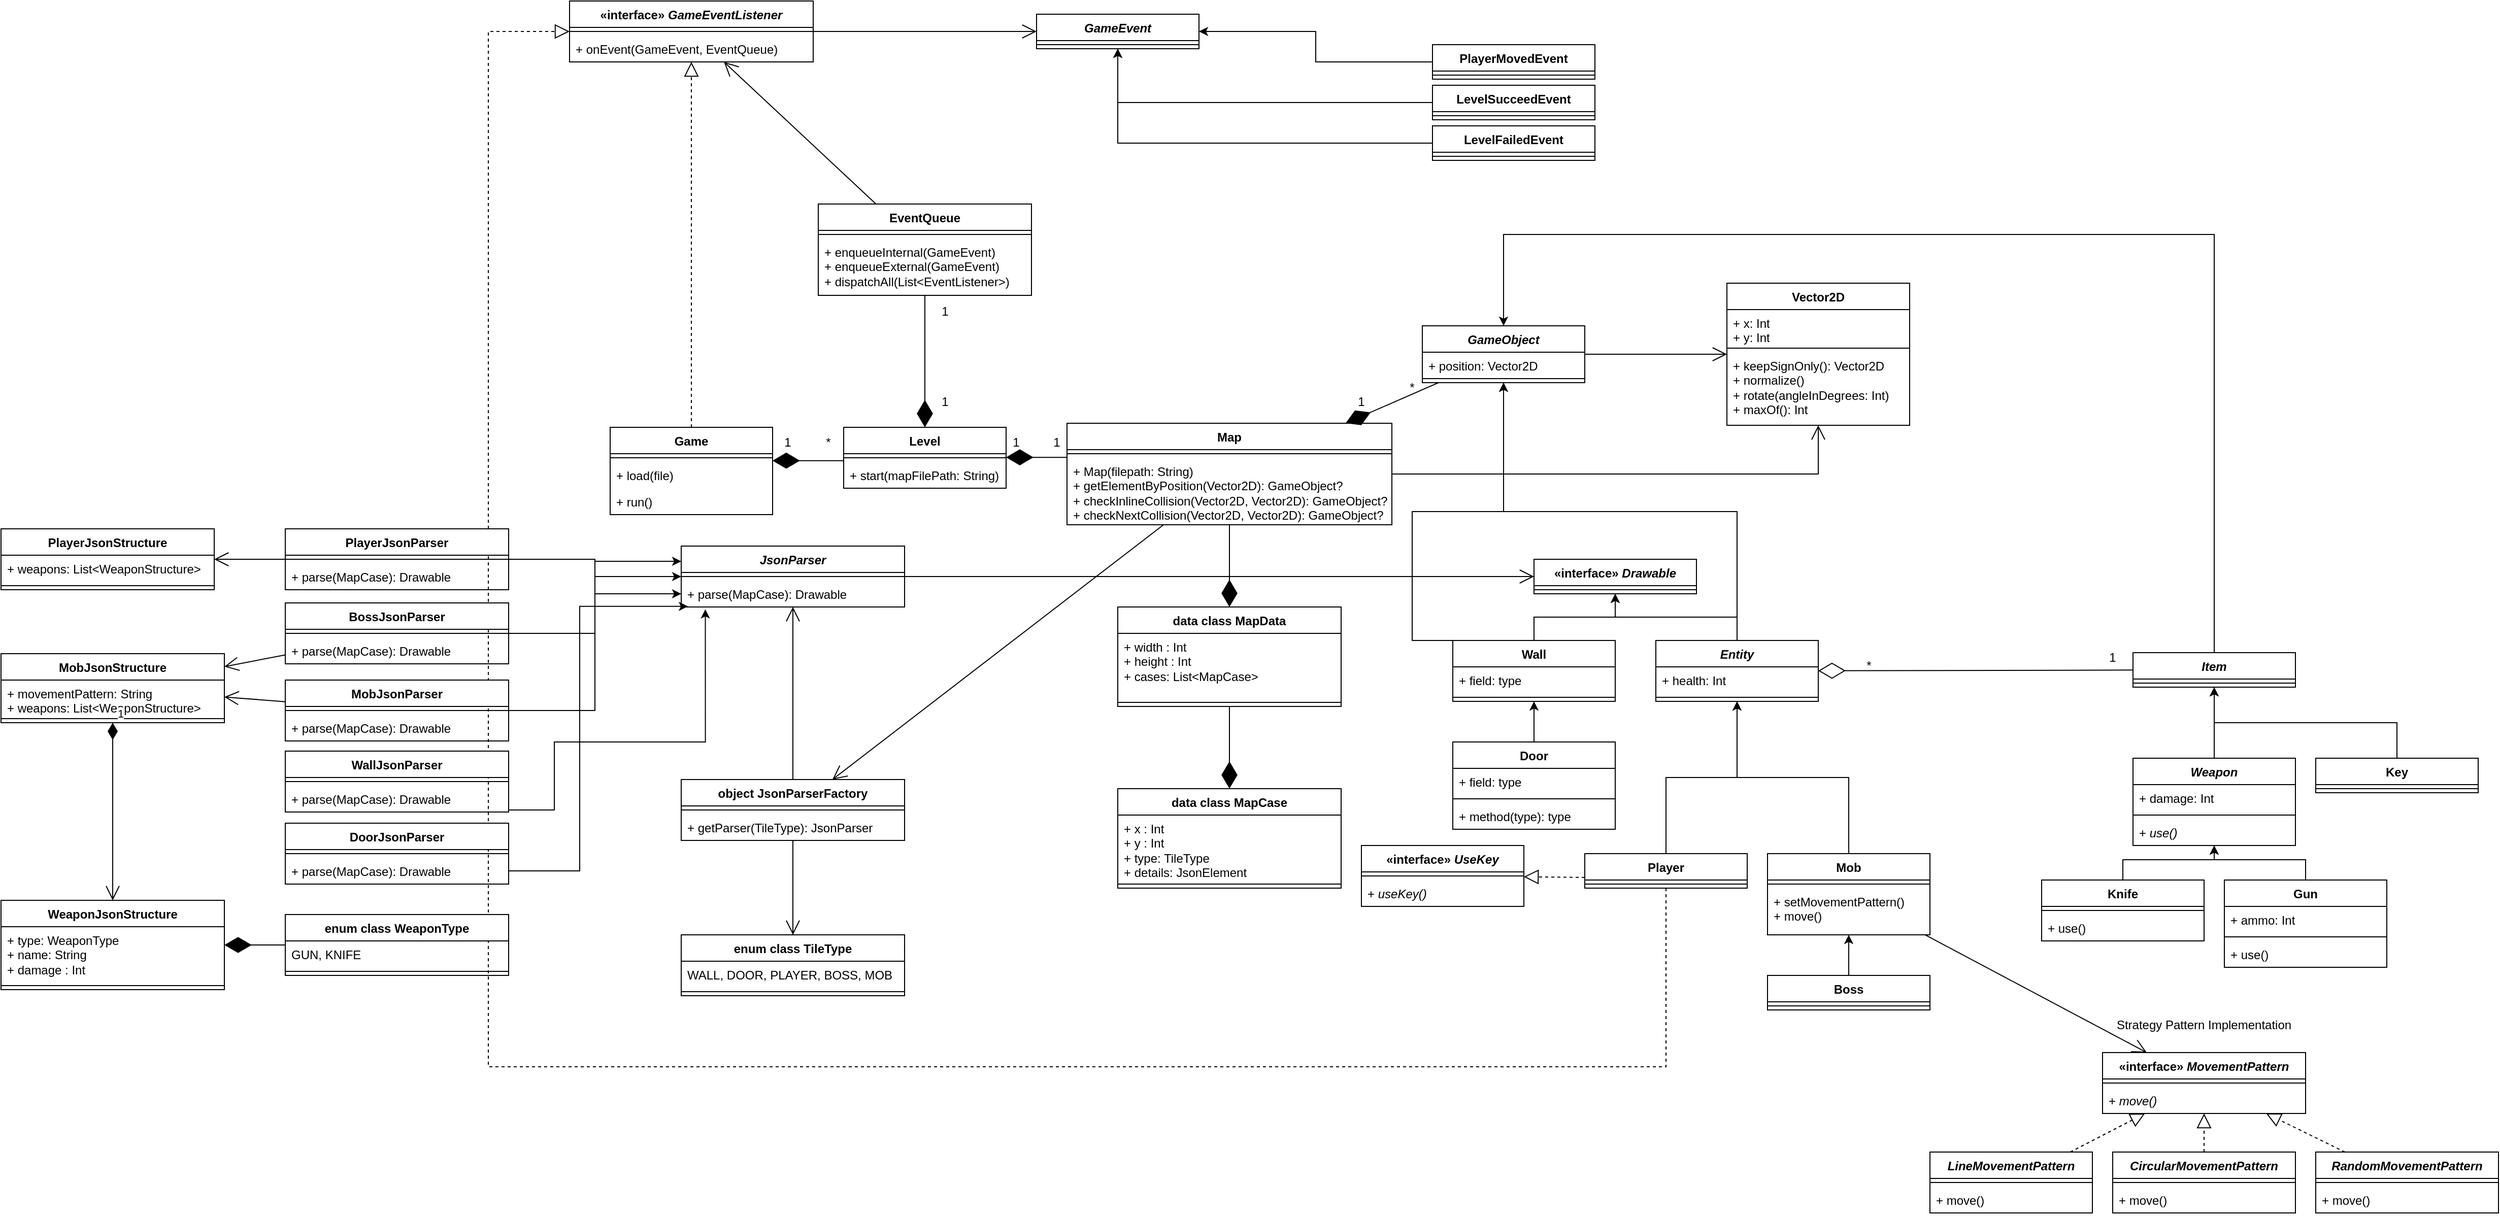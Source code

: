 <mxfile version="26.2.12">
  <diagram name="Page-1" id="c4acf3e9-155e-7222-9cf6-157b1a14988f">
    <mxGraphModel dx="4882" dy="2852" grid="1" gridSize="10" guides="1" tooltips="1" connect="1" arrows="1" fold="1" page="1" pageScale="1" pageWidth="850" pageHeight="1100" background="none" math="0" shadow="0">
      <root>
        <mxCell id="0" />
        <mxCell id="1" parent="0" />
        <mxCell id="Daz2vjUh08cRPtOqQHQs-1" value="&lt;i&gt;GameObject&lt;/i&gt;" style="swimlane;fontStyle=1;align=center;verticalAlign=top;childLayout=stackLayout;horizontal=1;startSize=26;horizontalStack=0;resizeParent=1;resizeParentMax=0;resizeLast=0;collapsible=1;marginBottom=0;whiteSpace=wrap;html=1;" parent="1" vertex="1">
          <mxGeometry x="240" y="270" width="160" height="56" as="geometry" />
        </mxCell>
        <mxCell id="Daz2vjUh08cRPtOqQHQs-2" value="&lt;div&gt;+ position: Vector2D&lt;/div&gt;&lt;div&gt;&lt;br&gt;&lt;/div&gt;" style="text;strokeColor=none;fillColor=none;align=left;verticalAlign=top;spacingLeft=4;spacingRight=4;overflow=hidden;rotatable=0;points=[[0,0.5],[1,0.5]];portConstraint=eastwest;whiteSpace=wrap;html=1;" parent="Daz2vjUh08cRPtOqQHQs-1" vertex="1">
          <mxGeometry y="26" width="160" height="22" as="geometry" />
        </mxCell>
        <mxCell id="Daz2vjUh08cRPtOqQHQs-3" value="" style="line;strokeWidth=1;fillColor=none;align=left;verticalAlign=middle;spacingTop=-1;spacingLeft=3;spacingRight=3;rotatable=0;labelPosition=right;points=[];portConstraint=eastwest;strokeColor=inherit;" parent="Daz2vjUh08cRPtOqQHQs-1" vertex="1">
          <mxGeometry y="48" width="160" height="8" as="geometry" />
        </mxCell>
        <mxCell id="xhWFu7Aqsjrj9QN-R2tM-64" style="edgeStyle=orthogonalEdgeStyle;rounded=0;orthogonalLoop=1;jettySize=auto;html=1;exitX=0.5;exitY=0;exitDx=0;exitDy=0;" parent="1" source="Daz2vjUh08cRPtOqQHQs-5" target="xhWFu7Aqsjrj9QN-R2tM-60" edge="1">
          <mxGeometry relative="1" as="geometry" />
        </mxCell>
        <mxCell id="xhWFu7Aqsjrj9QN-R2tM-66" style="edgeStyle=orthogonalEdgeStyle;rounded=0;orthogonalLoop=1;jettySize=auto;html=1;exitX=0.5;exitY=0;exitDx=0;exitDy=0;" parent="1" source="Daz2vjUh08cRPtOqQHQs-5" target="Daz2vjUh08cRPtOqQHQs-1" edge="1">
          <mxGeometry relative="1" as="geometry" />
        </mxCell>
        <mxCell id="Daz2vjUh08cRPtOqQHQs-5" value="&lt;i&gt;Entity&lt;/i&gt;" style="swimlane;fontStyle=1;align=center;verticalAlign=top;childLayout=stackLayout;horizontal=1;startSize=26;horizontalStack=0;resizeParent=1;resizeParentMax=0;resizeLast=0;collapsible=1;marginBottom=0;whiteSpace=wrap;html=1;" parent="1" vertex="1">
          <mxGeometry x="470" y="580" width="160" height="60" as="geometry" />
        </mxCell>
        <mxCell id="Daz2vjUh08cRPtOqQHQs-6" value="+ health: Int" style="text;strokeColor=none;fillColor=none;align=left;verticalAlign=top;spacingLeft=4;spacingRight=4;overflow=hidden;rotatable=0;points=[[0,0.5],[1,0.5]];portConstraint=eastwest;whiteSpace=wrap;html=1;" parent="Daz2vjUh08cRPtOqQHQs-5" vertex="1">
          <mxGeometry y="26" width="160" height="26" as="geometry" />
        </mxCell>
        <mxCell id="Daz2vjUh08cRPtOqQHQs-7" value="" style="line;strokeWidth=1;fillColor=none;align=left;verticalAlign=middle;spacingTop=-1;spacingLeft=3;spacingRight=3;rotatable=0;labelPosition=right;points=[];portConstraint=eastwest;strokeColor=inherit;" parent="Daz2vjUh08cRPtOqQHQs-5" vertex="1">
          <mxGeometry y="52" width="160" height="8" as="geometry" />
        </mxCell>
        <mxCell id="xhWFu7Aqsjrj9QN-R2tM-63" style="edgeStyle=orthogonalEdgeStyle;rounded=0;orthogonalLoop=1;jettySize=auto;html=1;exitX=0.5;exitY=0;exitDx=0;exitDy=0;" parent="1" source="Daz2vjUh08cRPtOqQHQs-9" target="xhWFu7Aqsjrj9QN-R2tM-60" edge="1">
          <mxGeometry relative="1" as="geometry" />
        </mxCell>
        <mxCell id="xhWFu7Aqsjrj9QN-R2tM-65" style="edgeStyle=orthogonalEdgeStyle;rounded=0;orthogonalLoop=1;jettySize=auto;html=1;exitX=0.5;exitY=0;exitDx=0;exitDy=0;" parent="1" source="Daz2vjUh08cRPtOqQHQs-9" target="Daz2vjUh08cRPtOqQHQs-1" edge="1">
          <mxGeometry relative="1" as="geometry">
            <Array as="points">
              <mxPoint x="230" y="580" />
              <mxPoint x="230" y="453" />
              <mxPoint x="320" y="453" />
            </Array>
          </mxGeometry>
        </mxCell>
        <mxCell id="Daz2vjUh08cRPtOqQHQs-9" value="Wall" style="swimlane;fontStyle=1;align=center;verticalAlign=top;childLayout=stackLayout;horizontal=1;startSize=26;horizontalStack=0;resizeParent=1;resizeParentMax=0;resizeLast=0;collapsible=1;marginBottom=0;whiteSpace=wrap;html=1;" parent="1" vertex="1">
          <mxGeometry x="270" y="580" width="160" height="60" as="geometry" />
        </mxCell>
        <mxCell id="Daz2vjUh08cRPtOqQHQs-10" value="+ field: type" style="text;strokeColor=none;fillColor=none;align=left;verticalAlign=top;spacingLeft=4;spacingRight=4;overflow=hidden;rotatable=0;points=[[0,0.5],[1,0.5]];portConstraint=eastwest;whiteSpace=wrap;html=1;" parent="Daz2vjUh08cRPtOqQHQs-9" vertex="1">
          <mxGeometry y="26" width="160" height="26" as="geometry" />
        </mxCell>
        <mxCell id="Daz2vjUh08cRPtOqQHQs-11" value="" style="line;strokeWidth=1;fillColor=none;align=left;verticalAlign=middle;spacingTop=-1;spacingLeft=3;spacingRight=3;rotatable=0;labelPosition=right;points=[];portConstraint=eastwest;strokeColor=inherit;" parent="Daz2vjUh08cRPtOqQHQs-9" vertex="1">
          <mxGeometry y="52" width="160" height="8" as="geometry" />
        </mxCell>
        <mxCell id="Daz2vjUh08cRPtOqQHQs-13" value="Map" style="swimlane;fontStyle=1;align=center;verticalAlign=top;childLayout=stackLayout;horizontal=1;startSize=26;horizontalStack=0;resizeParent=1;resizeParentMax=0;resizeLast=0;collapsible=1;marginBottom=0;whiteSpace=wrap;html=1;" parent="1" vertex="1">
          <mxGeometry x="-110" y="366" width="320" height="100" as="geometry" />
        </mxCell>
        <mxCell id="Daz2vjUh08cRPtOqQHQs-15" value="" style="line;strokeWidth=1;fillColor=none;align=left;verticalAlign=middle;spacingTop=-1;spacingLeft=3;spacingRight=3;rotatable=0;labelPosition=right;points=[];portConstraint=eastwest;strokeColor=inherit;" parent="Daz2vjUh08cRPtOqQHQs-13" vertex="1">
          <mxGeometry y="26" width="320" height="8" as="geometry" />
        </mxCell>
        <mxCell id="TTXDIIh63gIF5DcuIcQw-12" value="&lt;div&gt;+ Map(filepath: String)&lt;/div&gt;&lt;div&gt;+ getElementByPosition(Vector2D): GameObject?&lt;/div&gt;&lt;div&gt;+ checkInlineCollision(Vector2D, Vector2D): GameObject?&lt;/div&gt;&lt;div&gt;+ checkNextCollision(Vector2D, Vector2D): GameObject?&lt;/div&gt;" style="text;strokeColor=none;fillColor=none;align=left;verticalAlign=top;spacingLeft=4;spacingRight=4;overflow=hidden;rotatable=0;points=[[0,0.5],[1,0.5]];portConstraint=eastwest;whiteSpace=wrap;html=1;" parent="Daz2vjUh08cRPtOqQHQs-13" vertex="1">
          <mxGeometry y="34" width="320" height="66" as="geometry" />
        </mxCell>
        <mxCell id="xhWFu7Aqsjrj9QN-R2tM-57" style="edgeStyle=orthogonalEdgeStyle;rounded=0;orthogonalLoop=1;jettySize=auto;html=1;exitX=0.5;exitY=0;exitDx=0;exitDy=0;" parent="1" source="Daz2vjUh08cRPtOqQHQs-23" target="Daz2vjUh08cRPtOqQHQs-1" edge="1">
          <mxGeometry relative="1" as="geometry">
            <Array as="points">
              <mxPoint x="1020" y="180" />
              <mxPoint x="320" y="180" />
            </Array>
          </mxGeometry>
        </mxCell>
        <mxCell id="Daz2vjUh08cRPtOqQHQs-23" value="&lt;i&gt;Item&lt;/i&gt;" style="swimlane;fontStyle=1;align=center;verticalAlign=top;childLayout=stackLayout;horizontal=1;startSize=26;horizontalStack=0;resizeParent=1;resizeParentMax=0;resizeLast=0;collapsible=1;marginBottom=0;whiteSpace=wrap;html=1;" parent="1" vertex="1">
          <mxGeometry x="940" y="592" width="160" height="34" as="geometry" />
        </mxCell>
        <mxCell id="Daz2vjUh08cRPtOqQHQs-25" value="" style="line;strokeWidth=1;fillColor=none;align=left;verticalAlign=middle;spacingTop=-1;spacingLeft=3;spacingRight=3;rotatable=0;labelPosition=right;points=[];portConstraint=eastwest;strokeColor=inherit;" parent="Daz2vjUh08cRPtOqQHQs-23" vertex="1">
          <mxGeometry y="26" width="160" height="8" as="geometry" />
        </mxCell>
        <mxCell id="Daz2vjUh08cRPtOqQHQs-40" style="edgeStyle=orthogonalEdgeStyle;rounded=0;orthogonalLoop=1;jettySize=auto;html=1;exitX=0.5;exitY=0;exitDx=0;exitDy=0;" parent="1" source="Daz2vjUh08cRPtOqQHQs-28" target="Daz2vjUh08cRPtOqQHQs-23" edge="1">
          <mxGeometry relative="1" as="geometry" />
        </mxCell>
        <mxCell id="Daz2vjUh08cRPtOqQHQs-28" value="&lt;i&gt;Weapon&lt;/i&gt;" style="swimlane;fontStyle=1;align=center;verticalAlign=top;childLayout=stackLayout;horizontal=1;startSize=26;horizontalStack=0;resizeParent=1;resizeParentMax=0;resizeLast=0;collapsible=1;marginBottom=0;whiteSpace=wrap;html=1;" parent="1" vertex="1">
          <mxGeometry x="940" y="696" width="160" height="86" as="geometry" />
        </mxCell>
        <mxCell id="Daz2vjUh08cRPtOqQHQs-98" value="+ damage: Int" style="text;strokeColor=none;fillColor=none;align=left;verticalAlign=top;spacingLeft=4;spacingRight=4;overflow=hidden;rotatable=0;points=[[0,0.5],[1,0.5]];portConstraint=eastwest;whiteSpace=wrap;html=1;" parent="Daz2vjUh08cRPtOqQHQs-28" vertex="1">
          <mxGeometry y="26" width="160" height="26" as="geometry" />
        </mxCell>
        <mxCell id="Daz2vjUh08cRPtOqQHQs-30" value="" style="line;strokeWidth=1;fillColor=none;align=left;verticalAlign=middle;spacingTop=-1;spacingLeft=3;spacingRight=3;rotatable=0;labelPosition=right;points=[];portConstraint=eastwest;strokeColor=inherit;" parent="Daz2vjUh08cRPtOqQHQs-28" vertex="1">
          <mxGeometry y="52" width="160" height="8" as="geometry" />
        </mxCell>
        <mxCell id="Daz2vjUh08cRPtOqQHQs-31" value="+ &lt;i&gt;use()&lt;/i&gt;" style="text;strokeColor=none;fillColor=none;align=left;verticalAlign=top;spacingLeft=4;spacingRight=4;overflow=hidden;rotatable=0;points=[[0,0.5],[1,0.5]];portConstraint=eastwest;whiteSpace=wrap;html=1;" parent="Daz2vjUh08cRPtOqQHQs-28" vertex="1">
          <mxGeometry y="60" width="160" height="26" as="geometry" />
        </mxCell>
        <mxCell id="Daz2vjUh08cRPtOqQHQs-41" style="edgeStyle=orthogonalEdgeStyle;rounded=0;orthogonalLoop=1;jettySize=auto;html=1;exitX=0.5;exitY=0;exitDx=0;exitDy=0;" parent="1" source="Daz2vjUh08cRPtOqQHQs-32" target="Daz2vjUh08cRPtOqQHQs-23" edge="1">
          <mxGeometry relative="1" as="geometry" />
        </mxCell>
        <mxCell id="Daz2vjUh08cRPtOqQHQs-32" value="Key" style="swimlane;fontStyle=1;align=center;verticalAlign=top;childLayout=stackLayout;horizontal=1;startSize=26;horizontalStack=0;resizeParent=1;resizeParentMax=0;resizeLast=0;collapsible=1;marginBottom=0;whiteSpace=wrap;html=1;" parent="1" vertex="1">
          <mxGeometry x="1120" y="696" width="160" height="34" as="geometry" />
        </mxCell>
        <mxCell id="Daz2vjUh08cRPtOqQHQs-34" value="" style="line;strokeWidth=1;fillColor=none;align=left;verticalAlign=middle;spacingTop=-1;spacingLeft=3;spacingRight=3;rotatable=0;labelPosition=right;points=[];portConstraint=eastwest;strokeColor=inherit;" parent="Daz2vjUh08cRPtOqQHQs-32" vertex="1">
          <mxGeometry y="26" width="160" height="8" as="geometry" />
        </mxCell>
        <mxCell id="Daz2vjUh08cRPtOqQHQs-58" style="edgeStyle=orthogonalEdgeStyle;rounded=0;orthogonalLoop=1;jettySize=auto;html=1;exitX=0.5;exitY=0;exitDx=0;exitDy=0;entryX=0.5;entryY=1;entryDx=0;entryDy=0;" parent="1" source="Daz2vjUh08cRPtOqQHQs-42" target="Daz2vjUh08cRPtOqQHQs-5" edge="1">
          <mxGeometry relative="1" as="geometry" />
        </mxCell>
        <mxCell id="Daz2vjUh08cRPtOqQHQs-42" value="&lt;div&gt;Player&lt;/div&gt;" style="swimlane;fontStyle=1;align=center;verticalAlign=top;childLayout=stackLayout;horizontal=1;startSize=26;horizontalStack=0;resizeParent=1;resizeParentMax=0;resizeLast=0;collapsible=1;marginBottom=0;whiteSpace=wrap;html=1;" parent="1" vertex="1">
          <mxGeometry x="400" y="790" width="160" height="34" as="geometry" />
        </mxCell>
        <mxCell id="Daz2vjUh08cRPtOqQHQs-45" value="" style="line;strokeWidth=1;fillColor=none;align=left;verticalAlign=middle;spacingTop=-1;spacingLeft=3;spacingRight=3;rotatable=0;labelPosition=right;points=[];portConstraint=eastwest;strokeColor=inherit;" parent="Daz2vjUh08cRPtOqQHQs-42" vertex="1">
          <mxGeometry y="26" width="160" height="8" as="geometry" />
        </mxCell>
        <mxCell id="xhWFu7Aqsjrj9QN-R2tM-40" style="edgeStyle=orthogonalEdgeStyle;rounded=0;orthogonalLoop=1;jettySize=auto;html=1;exitX=0.5;exitY=0;exitDx=0;exitDy=0;" parent="1" source="Daz2vjUh08cRPtOqQHQs-47" target="Daz2vjUh08cRPtOqQHQs-5" edge="1">
          <mxGeometry relative="1" as="geometry" />
        </mxCell>
        <mxCell id="Daz2vjUh08cRPtOqQHQs-47" value="Mob" style="swimlane;fontStyle=1;align=center;verticalAlign=top;childLayout=stackLayout;horizontal=1;startSize=26;horizontalStack=0;resizeParent=1;resizeParentMax=0;resizeLast=0;collapsible=1;marginBottom=0;whiteSpace=wrap;html=1;" parent="1" vertex="1">
          <mxGeometry x="580" y="790" width="160" height="80" as="geometry" />
        </mxCell>
        <mxCell id="Daz2vjUh08cRPtOqQHQs-50" value="" style="line;strokeWidth=1;fillColor=none;align=left;verticalAlign=middle;spacingTop=-1;spacingLeft=3;spacingRight=3;rotatable=0;labelPosition=right;points=[];portConstraint=eastwest;strokeColor=inherit;" parent="Daz2vjUh08cRPtOqQHQs-47" vertex="1">
          <mxGeometry y="26" width="160" height="8" as="geometry" />
        </mxCell>
        <mxCell id="Daz2vjUh08cRPtOqQHQs-140" value="&lt;div&gt;+ setMovementPattern()&lt;/div&gt;&lt;div&gt;+ move()&lt;/div&gt;" style="text;strokeColor=none;fillColor=none;align=left;verticalAlign=top;spacingLeft=4;spacingRight=4;overflow=hidden;rotatable=0;points=[[0,0.5],[1,0.5]];portConstraint=eastwest;whiteSpace=wrap;html=1;" parent="Daz2vjUh08cRPtOqQHQs-47" vertex="1">
          <mxGeometry y="34" width="160" height="46" as="geometry" />
        </mxCell>
        <mxCell id="Daz2vjUh08cRPtOqQHQs-61" value="" style="endArrow=block;dashed=1;endFill=0;endSize=12;html=1;rounded=0;exitX=-0.006;exitY=0.863;exitDx=0;exitDy=0;exitPerimeter=0;" parent="1" target="xhWFu7Aqsjrj9QN-R2tM-5" edge="1">
          <mxGeometry width="160" relative="1" as="geometry">
            <mxPoint x="400" y="813.438" as="sourcePoint" />
            <mxPoint x="350.96" y="815" as="targetPoint" />
          </mxGeometry>
        </mxCell>
        <mxCell id="m65TQO0ZR9ghSnlcolL9-54" style="edgeStyle=orthogonalEdgeStyle;rounded=0;orthogonalLoop=1;jettySize=auto;html=1;exitX=0.5;exitY=0;exitDx=0;exitDy=0;" edge="1" parent="1" source="Daz2vjUh08cRPtOqQHQs-64" target="Daz2vjUh08cRPtOqQHQs-9">
          <mxGeometry relative="1" as="geometry" />
        </mxCell>
        <mxCell id="Daz2vjUh08cRPtOqQHQs-64" value="Door" style="swimlane;fontStyle=1;align=center;verticalAlign=top;childLayout=stackLayout;horizontal=1;startSize=26;horizontalStack=0;resizeParent=1;resizeParentMax=0;resizeLast=0;collapsible=1;marginBottom=0;whiteSpace=wrap;html=1;" parent="1" vertex="1">
          <mxGeometry x="270" y="680" width="160" height="86" as="geometry" />
        </mxCell>
        <mxCell id="Daz2vjUh08cRPtOqQHQs-65" value="+ field: type" style="text;strokeColor=none;fillColor=none;align=left;verticalAlign=top;spacingLeft=4;spacingRight=4;overflow=hidden;rotatable=0;points=[[0,0.5],[1,0.5]];portConstraint=eastwest;whiteSpace=wrap;html=1;" parent="Daz2vjUh08cRPtOqQHQs-64" vertex="1">
          <mxGeometry y="26" width="160" height="26" as="geometry" />
        </mxCell>
        <mxCell id="Daz2vjUh08cRPtOqQHQs-66" value="" style="line;strokeWidth=1;fillColor=none;align=left;verticalAlign=middle;spacingTop=-1;spacingLeft=3;spacingRight=3;rotatable=0;labelPosition=right;points=[];portConstraint=eastwest;strokeColor=inherit;" parent="Daz2vjUh08cRPtOqQHQs-64" vertex="1">
          <mxGeometry y="52" width="160" height="8" as="geometry" />
        </mxCell>
        <mxCell id="Daz2vjUh08cRPtOqQHQs-67" value="+ method(type): type" style="text;strokeColor=none;fillColor=none;align=left;verticalAlign=top;spacingLeft=4;spacingRight=4;overflow=hidden;rotatable=0;points=[[0,0.5],[1,0.5]];portConstraint=eastwest;whiteSpace=wrap;html=1;" parent="Daz2vjUh08cRPtOqQHQs-64" vertex="1">
          <mxGeometry y="60" width="160" height="26" as="geometry" />
        </mxCell>
        <mxCell id="Daz2vjUh08cRPtOqQHQs-111" style="edgeStyle=orthogonalEdgeStyle;rounded=0;orthogonalLoop=1;jettySize=auto;html=1;exitX=0.5;exitY=0;exitDx=0;exitDy=0;" parent="1" source="Daz2vjUh08cRPtOqQHQs-82" target="Daz2vjUh08cRPtOqQHQs-47" edge="1">
          <mxGeometry relative="1" as="geometry" />
        </mxCell>
        <mxCell id="Daz2vjUh08cRPtOqQHQs-82" value="Boss" style="swimlane;fontStyle=1;align=center;verticalAlign=top;childLayout=stackLayout;horizontal=1;startSize=26;horizontalStack=0;resizeParent=1;resizeParentMax=0;resizeLast=0;collapsible=1;marginBottom=0;whiteSpace=wrap;html=1;" parent="1" vertex="1">
          <mxGeometry x="580" y="910" width="160" height="34" as="geometry" />
        </mxCell>
        <mxCell id="Daz2vjUh08cRPtOqQHQs-84" value="" style="line;strokeWidth=1;fillColor=none;align=left;verticalAlign=middle;spacingTop=-1;spacingLeft=3;spacingRight=3;rotatable=0;labelPosition=right;points=[];portConstraint=eastwest;strokeColor=inherit;" parent="Daz2vjUh08cRPtOqQHQs-82" vertex="1">
          <mxGeometry y="26" width="160" height="8" as="geometry" />
        </mxCell>
        <mxCell id="Daz2vjUh08cRPtOqQHQs-109" style="edgeStyle=orthogonalEdgeStyle;rounded=0;orthogonalLoop=1;jettySize=auto;html=1;exitX=0.5;exitY=0;exitDx=0;exitDy=0;" parent="1" source="Daz2vjUh08cRPtOqQHQs-99" target="Daz2vjUh08cRPtOqQHQs-28" edge="1">
          <mxGeometry relative="1" as="geometry" />
        </mxCell>
        <mxCell id="Daz2vjUh08cRPtOqQHQs-99" value="Knife" style="swimlane;fontStyle=1;align=center;verticalAlign=top;childLayout=stackLayout;horizontal=1;startSize=26;horizontalStack=0;resizeParent=1;resizeParentMax=0;resizeLast=0;collapsible=1;marginBottom=0;whiteSpace=wrap;html=1;" parent="1" vertex="1">
          <mxGeometry x="850" y="816" width="160" height="60" as="geometry" />
        </mxCell>
        <mxCell id="Daz2vjUh08cRPtOqQHQs-102" value="" style="line;strokeWidth=1;fillColor=none;align=left;verticalAlign=middle;spacingTop=-1;spacingLeft=3;spacingRight=3;rotatable=0;labelPosition=right;points=[];portConstraint=eastwest;strokeColor=inherit;" parent="Daz2vjUh08cRPtOqQHQs-99" vertex="1">
          <mxGeometry y="26" width="160" height="8" as="geometry" />
        </mxCell>
        <mxCell id="xhWFu7Aqsjrj9QN-R2tM-9" value="+ use()" style="text;strokeColor=none;fillColor=none;align=left;verticalAlign=top;spacingLeft=4;spacingRight=4;overflow=hidden;rotatable=0;points=[[0,0.5],[1,0.5]];portConstraint=eastwest;whiteSpace=wrap;html=1;" parent="Daz2vjUh08cRPtOqQHQs-99" vertex="1">
          <mxGeometry y="34" width="160" height="26" as="geometry" />
        </mxCell>
        <mxCell id="Daz2vjUh08cRPtOqQHQs-110" style="edgeStyle=orthogonalEdgeStyle;rounded=0;orthogonalLoop=1;jettySize=auto;html=1;exitX=0.5;exitY=0;exitDx=0;exitDy=0;" parent="1" source="Daz2vjUh08cRPtOqQHQs-104" target="Daz2vjUh08cRPtOqQHQs-28" edge="1">
          <mxGeometry relative="1" as="geometry" />
        </mxCell>
        <mxCell id="Daz2vjUh08cRPtOqQHQs-104" value="Gun" style="swimlane;fontStyle=1;align=center;verticalAlign=top;childLayout=stackLayout;horizontal=1;startSize=26;horizontalStack=0;resizeParent=1;resizeParentMax=0;resizeLast=0;collapsible=1;marginBottom=0;whiteSpace=wrap;html=1;" parent="1" vertex="1">
          <mxGeometry x="1030" y="816" width="160" height="86" as="geometry" />
        </mxCell>
        <mxCell id="Daz2vjUh08cRPtOqQHQs-105" value="+ ammo: Int" style="text;strokeColor=none;fillColor=none;align=left;verticalAlign=top;spacingLeft=4;spacingRight=4;overflow=hidden;rotatable=0;points=[[0,0.5],[1,0.5]];portConstraint=eastwest;whiteSpace=wrap;html=1;" parent="Daz2vjUh08cRPtOqQHQs-104" vertex="1">
          <mxGeometry y="26" width="160" height="26" as="geometry" />
        </mxCell>
        <mxCell id="Daz2vjUh08cRPtOqQHQs-107" value="" style="line;strokeWidth=1;fillColor=none;align=left;verticalAlign=middle;spacingTop=-1;spacingLeft=3;spacingRight=3;rotatable=0;labelPosition=right;points=[];portConstraint=eastwest;strokeColor=inherit;" parent="Daz2vjUh08cRPtOqQHQs-104" vertex="1">
          <mxGeometry y="52" width="160" height="8" as="geometry" />
        </mxCell>
        <mxCell id="xhWFu7Aqsjrj9QN-R2tM-11" value="+ use()" style="text;strokeColor=none;fillColor=none;align=left;verticalAlign=top;spacingLeft=4;spacingRight=4;overflow=hidden;rotatable=0;points=[[0,0.5],[1,0.5]];portConstraint=eastwest;whiteSpace=wrap;html=1;" parent="Daz2vjUh08cRPtOqQHQs-104" vertex="1">
          <mxGeometry y="60" width="160" height="26" as="geometry" />
        </mxCell>
        <mxCell id="Daz2vjUh08cRPtOqQHQs-112" value="Game" style="swimlane;fontStyle=1;align=center;verticalAlign=top;childLayout=stackLayout;horizontal=1;startSize=26;horizontalStack=0;resizeParent=1;resizeParentMax=0;resizeLast=0;collapsible=1;marginBottom=0;whiteSpace=wrap;html=1;" parent="1" vertex="1">
          <mxGeometry x="-560" y="370" width="160" height="86" as="geometry" />
        </mxCell>
        <mxCell id="Daz2vjUh08cRPtOqQHQs-115" value="" style="line;strokeWidth=1;fillColor=none;align=left;verticalAlign=middle;spacingTop=-1;spacingLeft=3;spacingRight=3;rotatable=0;labelPosition=right;points=[];portConstraint=eastwest;strokeColor=inherit;" parent="Daz2vjUh08cRPtOqQHQs-112" vertex="1">
          <mxGeometry y="26" width="160" height="8" as="geometry" />
        </mxCell>
        <mxCell id="Daz2vjUh08cRPtOqQHQs-122" value="+ load(file)" style="text;strokeColor=none;fillColor=none;align=left;verticalAlign=top;spacingLeft=4;spacingRight=4;overflow=hidden;rotatable=0;points=[[0,0.5],[1,0.5]];portConstraint=eastwest;whiteSpace=wrap;html=1;" parent="Daz2vjUh08cRPtOqQHQs-112" vertex="1">
          <mxGeometry y="34" width="160" height="26" as="geometry" />
        </mxCell>
        <mxCell id="Daz2vjUh08cRPtOqQHQs-116" value="+ run()" style="text;strokeColor=none;fillColor=none;align=left;verticalAlign=top;spacingLeft=4;spacingRight=4;overflow=hidden;rotatable=0;points=[[0,0.5],[1,0.5]];portConstraint=eastwest;whiteSpace=wrap;html=1;" parent="Daz2vjUh08cRPtOqQHQs-112" vertex="1">
          <mxGeometry y="60" width="160" height="26" as="geometry" />
        </mxCell>
        <mxCell id="Daz2vjUh08cRPtOqQHQs-117" value="&lt;div&gt;Level&lt;/div&gt;" style="swimlane;fontStyle=1;align=center;verticalAlign=top;childLayout=stackLayout;horizontal=1;startSize=26;horizontalStack=0;resizeParent=1;resizeParentMax=0;resizeLast=0;collapsible=1;marginBottom=0;whiteSpace=wrap;html=1;" parent="1" vertex="1">
          <mxGeometry x="-330" y="370" width="160" height="60" as="geometry" />
        </mxCell>
        <mxCell id="Daz2vjUh08cRPtOqQHQs-120" value="" style="line;strokeWidth=1;fillColor=none;align=left;verticalAlign=middle;spacingTop=-1;spacingLeft=3;spacingRight=3;rotatable=0;labelPosition=right;points=[];portConstraint=eastwest;strokeColor=inherit;" parent="Daz2vjUh08cRPtOqQHQs-117" vertex="1">
          <mxGeometry y="26" width="160" height="8" as="geometry" />
        </mxCell>
        <mxCell id="xhWFu7Aqsjrj9QN-R2tM-70" value="+ start(mapFilePath: String)" style="text;strokeColor=none;fillColor=none;align=left;verticalAlign=top;spacingLeft=4;spacingRight=4;overflow=hidden;rotatable=0;points=[[0,0.5],[1,0.5]];portConstraint=eastwest;whiteSpace=wrap;html=1;" parent="Daz2vjUh08cRPtOqQHQs-117" vertex="1">
          <mxGeometry y="34" width="160" height="26" as="geometry" />
        </mxCell>
        <mxCell id="xhWFu7Aqsjrj9QN-R2tM-5" value="«interface»&lt;i&gt; UseKey&lt;/i&gt;" style="swimlane;fontStyle=1;align=center;verticalAlign=top;childLayout=stackLayout;horizontal=1;startSize=26;horizontalStack=0;resizeParent=1;resizeParentMax=0;resizeLast=0;collapsible=1;marginBottom=0;whiteSpace=wrap;html=1;" parent="1" vertex="1">
          <mxGeometry x="180" y="782" width="160" height="60" as="geometry" />
        </mxCell>
        <mxCell id="xhWFu7Aqsjrj9QN-R2tM-7" value="" style="line;strokeWidth=1;fillColor=none;align=left;verticalAlign=middle;spacingTop=-1;spacingLeft=3;spacingRight=3;rotatable=0;labelPosition=right;points=[];portConstraint=eastwest;strokeColor=inherit;" parent="xhWFu7Aqsjrj9QN-R2tM-5" vertex="1">
          <mxGeometry y="26" width="160" height="8" as="geometry" />
        </mxCell>
        <mxCell id="xhWFu7Aqsjrj9QN-R2tM-8" value="+ &lt;i&gt;useKey()&lt;/i&gt;" style="text;strokeColor=none;fillColor=none;align=left;verticalAlign=top;spacingLeft=4;spacingRight=4;overflow=hidden;rotatable=0;points=[[0,0.5],[1,0.5]];portConstraint=eastwest;whiteSpace=wrap;html=1;" parent="xhWFu7Aqsjrj9QN-R2tM-5" vertex="1">
          <mxGeometry y="34" width="160" height="26" as="geometry" />
        </mxCell>
        <mxCell id="xhWFu7Aqsjrj9QN-R2tM-26" value="1" style="text;html=1;align=center;verticalAlign=middle;whiteSpace=wrap;rounded=0;" parent="1" vertex="1">
          <mxGeometry x="-390" y="380" width="10" height="10" as="geometry" />
        </mxCell>
        <mxCell id="xhWFu7Aqsjrj9QN-R2tM-28" value="" style="endArrow=diamondThin;endFill=1;endSize=24;html=1;rounded=0;" parent="1" edge="1">
          <mxGeometry width="160" relative="1" as="geometry">
            <mxPoint x="-330.0" y="402.86" as="sourcePoint" />
            <mxPoint x="-400" y="402.86" as="targetPoint" />
          </mxGeometry>
        </mxCell>
        <mxCell id="xhWFu7Aqsjrj9QN-R2tM-29" value="" style="endArrow=diamondThin;endFill=1;endSize=24;html=1;rounded=0;" parent="1" edge="1">
          <mxGeometry width="160" relative="1" as="geometry">
            <mxPoint x="-110" y="399.6" as="sourcePoint" />
            <mxPoint x="-170" y="399.6" as="targetPoint" />
          </mxGeometry>
        </mxCell>
        <mxCell id="xhWFu7Aqsjrj9QN-R2tM-30" value="1" style="text;html=1;align=center;verticalAlign=middle;whiteSpace=wrap;rounded=0;" parent="1" vertex="1">
          <mxGeometry x="-170" y="380" width="20" height="10" as="geometry" />
        </mxCell>
        <mxCell id="xhWFu7Aqsjrj9QN-R2tM-31" value="1" style="text;html=1;align=center;verticalAlign=middle;whiteSpace=wrap;rounded=0;" parent="1" vertex="1">
          <mxGeometry x="-130" y="380" width="20" height="10" as="geometry" />
        </mxCell>
        <mxCell id="xhWFu7Aqsjrj9QN-R2tM-33" value="" style="endArrow=diamondThin;endFill=1;endSize=24;html=1;rounded=0;" parent="1" source="Daz2vjUh08cRPtOqQHQs-1" target="Daz2vjUh08cRPtOqQHQs-13" edge="1">
          <mxGeometry width="160" relative="1" as="geometry">
            <mxPoint x="160" y="402.8" as="sourcePoint" />
            <mxPoint x="320" y="402.8" as="targetPoint" />
          </mxGeometry>
        </mxCell>
        <mxCell id="xhWFu7Aqsjrj9QN-R2tM-34" value="1" style="text;html=1;align=center;verticalAlign=middle;whiteSpace=wrap;rounded=0;" parent="1" vertex="1">
          <mxGeometry x="170" y="340" width="20" height="10" as="geometry" />
        </mxCell>
        <mxCell id="xhWFu7Aqsjrj9QN-R2tM-35" value="*" style="text;html=1;align=center;verticalAlign=middle;whiteSpace=wrap;rounded=0;" parent="1" vertex="1">
          <mxGeometry x="220" y="326" width="20" height="10" as="geometry" />
        </mxCell>
        <mxCell id="xhWFu7Aqsjrj9QN-R2tM-36" value="*" style="text;html=1;align=center;verticalAlign=middle;whiteSpace=wrap;rounded=0;" parent="1" vertex="1">
          <mxGeometry x="-350" y="380" width="10" height="10" as="geometry" />
        </mxCell>
        <mxCell id="xhWFu7Aqsjrj9QN-R2tM-56" value="" style="endArrow=diamondThin;endFill=0;endSize=24;html=1;rounded=0;" parent="1" source="Daz2vjUh08cRPtOqQHQs-23" target="Daz2vjUh08cRPtOqQHQs-5" edge="1">
          <mxGeometry width="160" relative="1" as="geometry">
            <mxPoint x="945" y="583.31" as="sourcePoint" />
            <mxPoint x="830" y="637.242" as="targetPoint" />
          </mxGeometry>
        </mxCell>
        <mxCell id="xhWFu7Aqsjrj9QN-R2tM-58" value="1" style="text;html=1;align=center;verticalAlign=middle;whiteSpace=wrap;rounded=0;" parent="1" vertex="1">
          <mxGeometry x="910" y="592" width="20" height="10" as="geometry" />
        </mxCell>
        <mxCell id="xhWFu7Aqsjrj9QN-R2tM-59" value="*" style="text;html=1;align=center;verticalAlign=middle;whiteSpace=wrap;rounded=0;" parent="1" vertex="1">
          <mxGeometry x="670" y="600" width="20" height="10" as="geometry" />
        </mxCell>
        <mxCell id="xhWFu7Aqsjrj9QN-R2tM-60" value="«interface»&lt;i&gt; Drawable&lt;/i&gt;" style="swimlane;fontStyle=1;align=center;verticalAlign=top;childLayout=stackLayout;horizontal=1;startSize=26;horizontalStack=0;resizeParent=1;resizeParentMax=0;resizeLast=0;collapsible=1;marginBottom=0;whiteSpace=wrap;html=1;" parent="1" vertex="1">
          <mxGeometry x="350" y="500" width="160" height="34" as="geometry" />
        </mxCell>
        <mxCell id="xhWFu7Aqsjrj9QN-R2tM-61" value="" style="line;strokeWidth=1;fillColor=none;align=left;verticalAlign=middle;spacingTop=-1;spacingLeft=3;spacingRight=3;rotatable=0;labelPosition=right;points=[];portConstraint=eastwest;strokeColor=inherit;" parent="xhWFu7Aqsjrj9QN-R2tM-60" vertex="1">
          <mxGeometry y="26" width="160" height="8" as="geometry" />
        </mxCell>
        <mxCell id="TTXDIIh63gIF5DcuIcQw-1" value="Vector2D" style="swimlane;fontStyle=1;align=center;verticalAlign=top;childLayout=stackLayout;horizontal=1;startSize=26;horizontalStack=0;resizeParent=1;resizeParentMax=0;resizeLast=0;collapsible=1;marginBottom=0;whiteSpace=wrap;html=1;" parent="1" vertex="1">
          <mxGeometry x="540" y="228" width="180" height="140" as="geometry" />
        </mxCell>
        <mxCell id="TTXDIIh63gIF5DcuIcQw-2" value="&lt;div&gt;+ x: Int&lt;/div&gt;&lt;div&gt;+ y: Int&lt;/div&gt;" style="text;strokeColor=none;fillColor=none;align=left;verticalAlign=top;spacingLeft=4;spacingRight=4;overflow=hidden;rotatable=0;points=[[0,0.5],[1,0.5]];portConstraint=eastwest;whiteSpace=wrap;html=1;" parent="TTXDIIh63gIF5DcuIcQw-1" vertex="1">
          <mxGeometry y="26" width="180" height="34" as="geometry" />
        </mxCell>
        <mxCell id="TTXDIIh63gIF5DcuIcQw-3" value="" style="line;strokeWidth=1;fillColor=none;align=left;verticalAlign=middle;spacingTop=-1;spacingLeft=3;spacingRight=3;rotatable=0;labelPosition=right;points=[];portConstraint=eastwest;strokeColor=inherit;" parent="TTXDIIh63gIF5DcuIcQw-1" vertex="1">
          <mxGeometry y="60" width="180" height="8" as="geometry" />
        </mxCell>
        <mxCell id="TTXDIIh63gIF5DcuIcQw-4" value="&lt;div&gt;+ keepSignOnly(): Vector2D&lt;/div&gt;&lt;div&gt;+ normalize()&lt;/div&gt;&lt;div&gt;+ rotate(angleInDegrees: Int)&lt;/div&gt;&lt;div&gt;+ maxOf(): Int&lt;/div&gt;" style="text;strokeColor=none;fillColor=none;align=left;verticalAlign=top;spacingLeft=4;spacingRight=4;overflow=hidden;rotatable=0;points=[[0,0.5],[1,0.5]];portConstraint=eastwest;whiteSpace=wrap;html=1;" parent="TTXDIIh63gIF5DcuIcQw-1" vertex="1">
          <mxGeometry y="68" width="180" height="72" as="geometry" />
        </mxCell>
        <mxCell id="TTXDIIh63gIF5DcuIcQw-6" value="" style="endArrow=open;endFill=1;endSize=12;html=1;rounded=0;" parent="1" source="Daz2vjUh08cRPtOqQHQs-1" target="TTXDIIh63gIF5DcuIcQw-1" edge="1">
          <mxGeometry width="160" relative="1" as="geometry">
            <mxPoint x="400" y="200" as="sourcePoint" />
            <mxPoint x="560" y="200" as="targetPoint" />
          </mxGeometry>
        </mxCell>
        <mxCell id="TTXDIIh63gIF5DcuIcQw-10" value="" style="endArrow=open;endFill=1;endSize=12;html=1;rounded=0;" parent="1" source="Daz2vjUh08cRPtOqQHQs-13" target="TTXDIIh63gIF5DcuIcQw-1" edge="1">
          <mxGeometry width="160" relative="1" as="geometry">
            <mxPoint x="55" y="227.142" as="sourcePoint" />
            <mxPoint x="516.08" y="200.0" as="targetPoint" />
            <Array as="points">
              <mxPoint x="440" y="416" />
              <mxPoint x="630" y="416" />
            </Array>
          </mxGeometry>
        </mxCell>
        <mxCell id="TTXDIIh63gIF5DcuIcQw-15" value="«interface»&lt;i&gt; MovementPattern&lt;/i&gt;" style="swimlane;fontStyle=1;align=center;verticalAlign=top;childLayout=stackLayout;horizontal=1;startSize=26;horizontalStack=0;resizeParent=1;resizeParentMax=0;resizeLast=0;collapsible=1;marginBottom=0;whiteSpace=wrap;html=1;" parent="1" vertex="1">
          <mxGeometry x="910" y="986" width="200" height="60" as="geometry" />
        </mxCell>
        <mxCell id="TTXDIIh63gIF5DcuIcQw-16" value="" style="line;strokeWidth=1;fillColor=none;align=left;verticalAlign=middle;spacingTop=-1;spacingLeft=3;spacingRight=3;rotatable=0;labelPosition=right;points=[];portConstraint=eastwest;strokeColor=inherit;" parent="TTXDIIh63gIF5DcuIcQw-15" vertex="1">
          <mxGeometry y="26" width="200" height="8" as="geometry" />
        </mxCell>
        <mxCell id="TTXDIIh63gIF5DcuIcQw-24" value="+ &lt;i&gt;move()&lt;/i&gt;" style="text;strokeColor=none;fillColor=none;align=left;verticalAlign=top;spacingLeft=4;spacingRight=4;overflow=hidden;rotatable=0;points=[[0,0.5],[1,0.5]];portConstraint=eastwest;whiteSpace=wrap;html=1;" parent="TTXDIIh63gIF5DcuIcQw-15" vertex="1">
          <mxGeometry y="34" width="200" height="26" as="geometry" />
        </mxCell>
        <mxCell id="TTXDIIh63gIF5DcuIcQw-17" value="&lt;i&gt;RandomMovementPattern&lt;/i&gt;" style="swimlane;fontStyle=1;align=center;verticalAlign=top;childLayout=stackLayout;horizontal=1;startSize=26;horizontalStack=0;resizeParent=1;resizeParentMax=0;resizeLast=0;collapsible=1;marginBottom=0;whiteSpace=wrap;html=1;" parent="1" vertex="1">
          <mxGeometry x="1120" y="1084" width="180" height="60" as="geometry" />
        </mxCell>
        <mxCell id="TTXDIIh63gIF5DcuIcQw-18" value="" style="line;strokeWidth=1;fillColor=none;align=left;verticalAlign=middle;spacingTop=-1;spacingLeft=3;spacingRight=3;rotatable=0;labelPosition=right;points=[];portConstraint=eastwest;strokeColor=inherit;" parent="TTXDIIh63gIF5DcuIcQw-17" vertex="1">
          <mxGeometry y="26" width="180" height="8" as="geometry" />
        </mxCell>
        <mxCell id="TTXDIIh63gIF5DcuIcQw-25" value="+ move()" style="text;strokeColor=none;fillColor=none;align=left;verticalAlign=top;spacingLeft=4;spacingRight=4;overflow=hidden;rotatable=0;points=[[0,0.5],[1,0.5]];portConstraint=eastwest;whiteSpace=wrap;html=1;" parent="TTXDIIh63gIF5DcuIcQw-17" vertex="1">
          <mxGeometry y="34" width="180" height="26" as="geometry" />
        </mxCell>
        <mxCell id="TTXDIIh63gIF5DcuIcQw-19" value="&lt;i&gt;CircularMovementPattern&lt;/i&gt;" style="swimlane;fontStyle=1;align=center;verticalAlign=top;childLayout=stackLayout;horizontal=1;startSize=26;horizontalStack=0;resizeParent=1;resizeParentMax=0;resizeLast=0;collapsible=1;marginBottom=0;whiteSpace=wrap;html=1;" parent="1" vertex="1">
          <mxGeometry x="920" y="1084" width="180" height="60" as="geometry" />
        </mxCell>
        <mxCell id="TTXDIIh63gIF5DcuIcQw-20" value="" style="line;strokeWidth=1;fillColor=none;align=left;verticalAlign=middle;spacingTop=-1;spacingLeft=3;spacingRight=3;rotatable=0;labelPosition=right;points=[];portConstraint=eastwest;strokeColor=inherit;" parent="TTXDIIh63gIF5DcuIcQw-19" vertex="1">
          <mxGeometry y="26" width="180" height="8" as="geometry" />
        </mxCell>
        <mxCell id="TTXDIIh63gIF5DcuIcQw-26" value="+ move()" style="text;strokeColor=none;fillColor=none;align=left;verticalAlign=top;spacingLeft=4;spacingRight=4;overflow=hidden;rotatable=0;points=[[0,0.5],[1,0.5]];portConstraint=eastwest;whiteSpace=wrap;html=1;" parent="TTXDIIh63gIF5DcuIcQw-19" vertex="1">
          <mxGeometry y="34" width="180" height="26" as="geometry" />
        </mxCell>
        <mxCell id="TTXDIIh63gIF5DcuIcQw-21" value="&lt;i&gt;LineMovementPattern&lt;/i&gt;" style="swimlane;fontStyle=1;align=center;verticalAlign=top;childLayout=stackLayout;horizontal=1;startSize=26;horizontalStack=0;resizeParent=1;resizeParentMax=0;resizeLast=0;collapsible=1;marginBottom=0;whiteSpace=wrap;html=1;" parent="1" vertex="1">
          <mxGeometry x="740" y="1084" width="160" height="60" as="geometry" />
        </mxCell>
        <mxCell id="TTXDIIh63gIF5DcuIcQw-22" value="" style="line;strokeWidth=1;fillColor=none;align=left;verticalAlign=middle;spacingTop=-1;spacingLeft=3;spacingRight=3;rotatable=0;labelPosition=right;points=[];portConstraint=eastwest;strokeColor=inherit;" parent="TTXDIIh63gIF5DcuIcQw-21" vertex="1">
          <mxGeometry y="26" width="160" height="8" as="geometry" />
        </mxCell>
        <mxCell id="TTXDIIh63gIF5DcuIcQw-27" value="+ move()" style="text;strokeColor=none;fillColor=none;align=left;verticalAlign=top;spacingLeft=4;spacingRight=4;overflow=hidden;rotatable=0;points=[[0,0.5],[1,0.5]];portConstraint=eastwest;whiteSpace=wrap;html=1;" parent="TTXDIIh63gIF5DcuIcQw-21" vertex="1">
          <mxGeometry y="34" width="160" height="26" as="geometry" />
        </mxCell>
        <mxCell id="TTXDIIh63gIF5DcuIcQw-31" value="" style="endArrow=block;dashed=1;endFill=0;endSize=12;html=1;rounded=0;" parent="1" source="TTXDIIh63gIF5DcuIcQw-21" target="TTXDIIh63gIF5DcuIcQw-15" edge="1">
          <mxGeometry width="160" relative="1" as="geometry">
            <mxPoint x="650" y="876" as="sourcePoint" />
            <mxPoint x="810" y="876" as="targetPoint" />
          </mxGeometry>
        </mxCell>
        <mxCell id="TTXDIIh63gIF5DcuIcQw-32" value="" style="endArrow=block;dashed=1;endFill=0;endSize=12;html=1;rounded=0;" parent="1" source="TTXDIIh63gIF5DcuIcQw-19" target="TTXDIIh63gIF5DcuIcQw-15" edge="1">
          <mxGeometry width="160" relative="1" as="geometry">
            <mxPoint x="650" y="876" as="sourcePoint" />
            <mxPoint x="810" y="876" as="targetPoint" />
          </mxGeometry>
        </mxCell>
        <mxCell id="TTXDIIh63gIF5DcuIcQw-34" value="" style="endArrow=block;dashed=1;endFill=0;endSize=12;html=1;rounded=0;" parent="1" source="TTXDIIh63gIF5DcuIcQw-17" target="TTXDIIh63gIF5DcuIcQw-15" edge="1">
          <mxGeometry width="160" relative="1" as="geometry">
            <mxPoint x="650" y="876" as="sourcePoint" />
            <mxPoint x="810" y="876" as="targetPoint" />
          </mxGeometry>
        </mxCell>
        <mxCell id="TTXDIIh63gIF5DcuIcQw-36" value="" style="endArrow=open;endFill=1;endSize=12;html=1;rounded=0;" parent="1" source="Daz2vjUh08cRPtOqQHQs-47" target="TTXDIIh63gIF5DcuIcQw-15" edge="1">
          <mxGeometry width="160" relative="1" as="geometry">
            <mxPoint x="780" y="800" as="sourcePoint" />
            <mxPoint x="830" y="690" as="targetPoint" />
          </mxGeometry>
        </mxCell>
        <mxCell id="TTXDIIh63gIF5DcuIcQw-38" value="Strategy Pattern Implementation" style="text;html=1;align=center;verticalAlign=middle;whiteSpace=wrap;rounded=0;" parent="1" vertex="1">
          <mxGeometry x="910" y="944" width="200" height="30" as="geometry" />
        </mxCell>
        <mxCell id="m65TQO0ZR9ghSnlcolL9-2" value="«interface»&lt;i&gt; GameEventListener&lt;/i&gt;" style="swimlane;fontStyle=1;align=center;verticalAlign=top;childLayout=stackLayout;horizontal=1;startSize=26;horizontalStack=0;resizeParent=1;resizeParentMax=0;resizeLast=0;collapsible=1;marginBottom=0;whiteSpace=wrap;html=1;" vertex="1" parent="1">
          <mxGeometry x="-600" y="-50" width="240" height="60" as="geometry" />
        </mxCell>
        <mxCell id="m65TQO0ZR9ghSnlcolL9-3" value="&#xa;" style="line;strokeWidth=1;fillColor=none;align=left;verticalAlign=middle;spacingTop=-1;spacingLeft=3;spacingRight=3;rotatable=0;labelPosition=right;points=[];portConstraint=eastwest;strokeColor=inherit;" vertex="1" parent="m65TQO0ZR9ghSnlcolL9-2">
          <mxGeometry y="26" width="240" height="8" as="geometry" />
        </mxCell>
        <mxCell id="m65TQO0ZR9ghSnlcolL9-4" value="&lt;div&gt;+ onEvent(GameEvent, EventQueue)&lt;/div&gt;&lt;div&gt;&lt;br&gt;&lt;/div&gt;" style="text;strokeColor=none;fillColor=none;align=left;verticalAlign=top;spacingLeft=4;spacingRight=4;overflow=hidden;rotatable=0;points=[[0,0.5],[1,0.5]];portConstraint=eastwest;whiteSpace=wrap;html=1;" vertex="1" parent="m65TQO0ZR9ghSnlcolL9-2">
          <mxGeometry y="34" width="240" height="26" as="geometry" />
        </mxCell>
        <mxCell id="m65TQO0ZR9ghSnlcolL9-5" value="EventQueue" style="swimlane;fontStyle=1;align=center;verticalAlign=top;childLayout=stackLayout;horizontal=1;startSize=26;horizontalStack=0;resizeParent=1;resizeParentMax=0;resizeLast=0;collapsible=1;marginBottom=0;whiteSpace=wrap;html=1;" vertex="1" parent="1">
          <mxGeometry x="-355" y="150" width="210" height="90" as="geometry" />
        </mxCell>
        <mxCell id="m65TQO0ZR9ghSnlcolL9-7" value="" style="line;strokeWidth=1;fillColor=none;align=left;verticalAlign=middle;spacingTop=-1;spacingLeft=3;spacingRight=3;rotatable=0;labelPosition=right;points=[];portConstraint=eastwest;strokeColor=inherit;" vertex="1" parent="m65TQO0ZR9ghSnlcolL9-5">
          <mxGeometry y="26" width="210" height="8" as="geometry" />
        </mxCell>
        <mxCell id="m65TQO0ZR9ghSnlcolL9-12" value="&lt;div&gt;+ enqueueInternal(GameEvent)&lt;/div&gt;&lt;div&gt;+ enqueueExternal(GameEvent)&lt;/div&gt;&lt;div&gt;+ dispatchAll(List&amp;lt;EventListener&amp;gt;)&lt;/div&gt;" style="text;strokeColor=none;fillColor=none;align=left;verticalAlign=top;spacingLeft=4;spacingRight=4;overflow=hidden;rotatable=0;points=[[0,0.5],[1,0.5]];portConstraint=eastwest;whiteSpace=wrap;html=1;" vertex="1" parent="m65TQO0ZR9ghSnlcolL9-5">
          <mxGeometry y="34" width="210" height="56" as="geometry" />
        </mxCell>
        <mxCell id="m65TQO0ZR9ghSnlcolL9-8" value="&lt;i&gt;GameEvent&lt;/i&gt;" style="swimlane;fontStyle=1;align=center;verticalAlign=top;childLayout=stackLayout;horizontal=1;startSize=26;horizontalStack=0;resizeParent=1;resizeParentMax=0;resizeLast=0;collapsible=1;marginBottom=0;whiteSpace=wrap;html=1;" vertex="1" parent="1">
          <mxGeometry x="-140" y="-37" width="160" height="34" as="geometry" />
        </mxCell>
        <mxCell id="m65TQO0ZR9ghSnlcolL9-10" value="" style="line;strokeWidth=1;fillColor=none;align=left;verticalAlign=middle;spacingTop=-1;spacingLeft=3;spacingRight=3;rotatable=0;labelPosition=right;points=[];portConstraint=eastwest;strokeColor=inherit;" vertex="1" parent="m65TQO0ZR9ghSnlcolL9-8">
          <mxGeometry y="26" width="160" height="8" as="geometry" />
        </mxCell>
        <mxCell id="m65TQO0ZR9ghSnlcolL9-11" value="" style="endArrow=open;endFill=1;endSize=12;html=1;rounded=0;" edge="1" parent="1" source="m65TQO0ZR9ghSnlcolL9-2" target="m65TQO0ZR9ghSnlcolL9-8">
          <mxGeometry width="160" relative="1" as="geometry">
            <mxPoint x="210" y="120" as="sourcePoint" />
            <mxPoint x="370" y="120" as="targetPoint" />
          </mxGeometry>
        </mxCell>
        <mxCell id="m65TQO0ZR9ghSnlcolL9-18" value="" style="endArrow=block;dashed=1;endFill=0;endSize=12;html=1;rounded=0;" edge="1" parent="1" source="Daz2vjUh08cRPtOqQHQs-112" target="m65TQO0ZR9ghSnlcolL9-2">
          <mxGeometry width="160" relative="1" as="geometry">
            <mxPoint x="-440" y="220" as="sourcePoint" />
            <mxPoint x="-280" y="220" as="targetPoint" />
          </mxGeometry>
        </mxCell>
        <mxCell id="m65TQO0ZR9ghSnlcolL9-19" value="" style="endArrow=block;dashed=1;endFill=0;endSize=12;html=1;rounded=0;" edge="1" parent="1" source="Daz2vjUh08cRPtOqQHQs-42" target="m65TQO0ZR9ghSnlcolL9-2">
          <mxGeometry width="160" relative="1" as="geometry">
            <mxPoint x="240" y="944" as="sourcePoint" />
            <mxPoint x="400" y="944" as="targetPoint" />
            <Array as="points">
              <mxPoint x="480" y="1000" />
              <mxPoint x="-600" y="1000" />
              <mxPoint x="-680" y="1000" />
              <mxPoint x="-680" y="480" />
              <mxPoint x="-680" y="160" />
              <mxPoint x="-680" y="-20" />
            </Array>
          </mxGeometry>
        </mxCell>
        <mxCell id="m65TQO0ZR9ghSnlcolL9-29" style="edgeStyle=orthogonalEdgeStyle;rounded=0;orthogonalLoop=1;jettySize=auto;html=1;exitX=0;exitY=0.5;exitDx=0;exitDy=0;" edge="1" parent="1" source="m65TQO0ZR9ghSnlcolL9-20" target="m65TQO0ZR9ghSnlcolL9-8">
          <mxGeometry relative="1" as="geometry" />
        </mxCell>
        <mxCell id="m65TQO0ZR9ghSnlcolL9-20" value="PlayerMovedEvent" style="swimlane;fontStyle=1;align=center;verticalAlign=top;childLayout=stackLayout;horizontal=1;startSize=26;horizontalStack=0;resizeParent=1;resizeParentMax=0;resizeLast=0;collapsible=1;marginBottom=0;whiteSpace=wrap;html=1;" vertex="1" parent="1">
          <mxGeometry x="250" y="-7" width="160" height="34" as="geometry" />
        </mxCell>
        <mxCell id="m65TQO0ZR9ghSnlcolL9-21" value="" style="line;strokeWidth=1;fillColor=none;align=left;verticalAlign=middle;spacingTop=-1;spacingLeft=3;spacingRight=3;rotatable=0;labelPosition=right;points=[];portConstraint=eastwest;strokeColor=inherit;" vertex="1" parent="m65TQO0ZR9ghSnlcolL9-20">
          <mxGeometry y="26" width="160" height="8" as="geometry" />
        </mxCell>
        <mxCell id="m65TQO0ZR9ghSnlcolL9-27" style="edgeStyle=orthogonalEdgeStyle;rounded=0;orthogonalLoop=1;jettySize=auto;html=1;exitX=0;exitY=0.5;exitDx=0;exitDy=0;" edge="1" parent="1" source="m65TQO0ZR9ghSnlcolL9-23" target="m65TQO0ZR9ghSnlcolL9-8">
          <mxGeometry relative="1" as="geometry" />
        </mxCell>
        <mxCell id="m65TQO0ZR9ghSnlcolL9-23" value="&lt;div&gt;LevelSucceedEvent&lt;/div&gt;" style="swimlane;fontStyle=1;align=center;verticalAlign=top;childLayout=stackLayout;horizontal=1;startSize=26;horizontalStack=0;resizeParent=1;resizeParentMax=0;resizeLast=0;collapsible=1;marginBottom=0;whiteSpace=wrap;html=1;" vertex="1" parent="1">
          <mxGeometry x="250" y="33" width="160" height="34" as="geometry" />
        </mxCell>
        <mxCell id="m65TQO0ZR9ghSnlcolL9-24" value="" style="line;strokeWidth=1;fillColor=none;align=left;verticalAlign=middle;spacingTop=-1;spacingLeft=3;spacingRight=3;rotatable=0;labelPosition=right;points=[];portConstraint=eastwest;strokeColor=inherit;" vertex="1" parent="m65TQO0ZR9ghSnlcolL9-23">
          <mxGeometry y="26" width="160" height="8" as="geometry" />
        </mxCell>
        <mxCell id="m65TQO0ZR9ghSnlcolL9-28" style="edgeStyle=orthogonalEdgeStyle;rounded=0;orthogonalLoop=1;jettySize=auto;html=1;exitX=0;exitY=0.5;exitDx=0;exitDy=0;" edge="1" parent="1" source="m65TQO0ZR9ghSnlcolL9-25" target="m65TQO0ZR9ghSnlcolL9-8">
          <mxGeometry relative="1" as="geometry" />
        </mxCell>
        <mxCell id="m65TQO0ZR9ghSnlcolL9-25" value="&lt;div&gt;LevelFailedEvent&lt;/div&gt;" style="swimlane;fontStyle=1;align=center;verticalAlign=top;childLayout=stackLayout;horizontal=1;startSize=26;horizontalStack=0;resizeParent=1;resizeParentMax=0;resizeLast=0;collapsible=1;marginBottom=0;whiteSpace=wrap;html=1;" vertex="1" parent="1">
          <mxGeometry x="250" y="73" width="160" height="34" as="geometry" />
        </mxCell>
        <mxCell id="m65TQO0ZR9ghSnlcolL9-26" value="" style="line;strokeWidth=1;fillColor=none;align=left;verticalAlign=middle;spacingTop=-1;spacingLeft=3;spacingRight=3;rotatable=0;labelPosition=right;points=[];portConstraint=eastwest;strokeColor=inherit;" vertex="1" parent="m65TQO0ZR9ghSnlcolL9-25">
          <mxGeometry y="26" width="160" height="8" as="geometry" />
        </mxCell>
        <mxCell id="m65TQO0ZR9ghSnlcolL9-30" value="object JsonParserFactory" style="swimlane;fontStyle=1;align=center;verticalAlign=top;childLayout=stackLayout;horizontal=1;startSize=26;horizontalStack=0;resizeParent=1;resizeParentMax=0;resizeLast=0;collapsible=1;marginBottom=0;whiteSpace=wrap;html=1;" vertex="1" parent="1">
          <mxGeometry x="-490" y="717" width="220" height="60" as="geometry" />
        </mxCell>
        <mxCell id="m65TQO0ZR9ghSnlcolL9-32" value="" style="line;strokeWidth=1;fillColor=none;align=left;verticalAlign=middle;spacingTop=-1;spacingLeft=3;spacingRight=3;rotatable=0;labelPosition=right;points=[];portConstraint=eastwest;strokeColor=inherit;" vertex="1" parent="m65TQO0ZR9ghSnlcolL9-30">
          <mxGeometry y="26" width="220" height="8" as="geometry" />
        </mxCell>
        <mxCell id="m65TQO0ZR9ghSnlcolL9-33" value="+ getParser(TileType): JsonParser" style="text;strokeColor=none;fillColor=none;align=left;verticalAlign=top;spacingLeft=4;spacingRight=4;overflow=hidden;rotatable=0;points=[[0,0.5],[1,0.5]];portConstraint=eastwest;whiteSpace=wrap;html=1;" vertex="1" parent="m65TQO0ZR9ghSnlcolL9-30">
          <mxGeometry y="34" width="220" height="26" as="geometry" />
        </mxCell>
        <mxCell id="m65TQO0ZR9ghSnlcolL9-34" value="&lt;i&gt;JsonParser&lt;/i&gt;" style="swimlane;fontStyle=1;align=center;verticalAlign=top;childLayout=stackLayout;horizontal=1;startSize=26;horizontalStack=0;resizeParent=1;resizeParentMax=0;resizeLast=0;collapsible=1;marginBottom=0;whiteSpace=wrap;html=1;" vertex="1" parent="1">
          <mxGeometry x="-490" y="487" width="220" height="60" as="geometry" />
        </mxCell>
        <mxCell id="m65TQO0ZR9ghSnlcolL9-35" value="" style="line;strokeWidth=1;fillColor=none;align=left;verticalAlign=middle;spacingTop=-1;spacingLeft=3;spacingRight=3;rotatable=0;labelPosition=right;points=[];portConstraint=eastwest;strokeColor=inherit;" vertex="1" parent="m65TQO0ZR9ghSnlcolL9-34">
          <mxGeometry y="26" width="220" height="8" as="geometry" />
        </mxCell>
        <mxCell id="m65TQO0ZR9ghSnlcolL9-36" value="+ parse(MapCase): Drawable" style="text;strokeColor=none;fillColor=none;align=left;verticalAlign=top;spacingLeft=4;spacingRight=4;overflow=hidden;rotatable=0;points=[[0,0.5],[1,0.5]];portConstraint=eastwest;whiteSpace=wrap;html=1;" vertex="1" parent="m65TQO0ZR9ghSnlcolL9-34">
          <mxGeometry y="34" width="220" height="26" as="geometry" />
        </mxCell>
        <mxCell id="m65TQO0ZR9ghSnlcolL9-37" value="" style="endArrow=open;endFill=1;endSize=12;html=1;rounded=0;" edge="1" parent="1" source="m65TQO0ZR9ghSnlcolL9-34" target="xhWFu7Aqsjrj9QN-R2tM-60">
          <mxGeometry width="160" relative="1" as="geometry">
            <mxPoint x="-95" y="534" as="sourcePoint" />
            <mxPoint x="65" y="534" as="targetPoint" />
          </mxGeometry>
        </mxCell>
        <mxCell id="m65TQO0ZR9ghSnlcolL9-38" value="" style="endArrow=open;endFill=1;endSize=12;html=1;rounded=0;" edge="1" parent="1" source="m65TQO0ZR9ghSnlcolL9-30" target="m65TQO0ZR9ghSnlcolL9-34">
          <mxGeometry width="160" relative="1" as="geometry">
            <mxPoint x="-260" y="634" as="sourcePoint" />
            <mxPoint x="-100" y="634" as="targetPoint" />
          </mxGeometry>
        </mxCell>
        <mxCell id="m65TQO0ZR9ghSnlcolL9-39" value="enum class TileType" style="swimlane;fontStyle=1;align=center;verticalAlign=top;childLayout=stackLayout;horizontal=1;startSize=26;horizontalStack=0;resizeParent=1;resizeParentMax=0;resizeLast=0;collapsible=1;marginBottom=0;whiteSpace=wrap;html=1;" vertex="1" parent="1">
          <mxGeometry x="-490" y="870" width="220" height="60" as="geometry" />
        </mxCell>
        <mxCell id="m65TQO0ZR9ghSnlcolL9-41" value="WALL, DOOR, PLAYER, BOSS, MOB" style="text;strokeColor=none;fillColor=none;align=left;verticalAlign=top;spacingLeft=4;spacingRight=4;overflow=hidden;rotatable=0;points=[[0,0.5],[1,0.5]];portConstraint=eastwest;whiteSpace=wrap;html=1;" vertex="1" parent="m65TQO0ZR9ghSnlcolL9-39">
          <mxGeometry y="26" width="220" height="26" as="geometry" />
        </mxCell>
        <mxCell id="m65TQO0ZR9ghSnlcolL9-40" value="" style="line;strokeWidth=1;fillColor=none;align=left;verticalAlign=middle;spacingTop=-1;spacingLeft=3;spacingRight=3;rotatable=0;labelPosition=right;points=[];portConstraint=eastwest;strokeColor=inherit;" vertex="1" parent="m65TQO0ZR9ghSnlcolL9-39">
          <mxGeometry y="52" width="220" height="8" as="geometry" />
        </mxCell>
        <mxCell id="m65TQO0ZR9ghSnlcolL9-42" value="" style="endArrow=open;endFill=1;endSize=12;html=1;rounded=0;" edge="1" parent="1" source="m65TQO0ZR9ghSnlcolL9-30" target="m65TQO0ZR9ghSnlcolL9-39">
          <mxGeometry width="160" relative="1" as="geometry">
            <mxPoint x="-100" y="844.5" as="sourcePoint" />
            <mxPoint x="-36" y="701.5" as="targetPoint" />
          </mxGeometry>
        </mxCell>
        <mxCell id="m65TQO0ZR9ghSnlcolL9-43" value="data class MapCase" style="swimlane;fontStyle=1;align=center;verticalAlign=top;childLayout=stackLayout;horizontal=1;startSize=26;horizontalStack=0;resizeParent=1;resizeParentMax=0;resizeLast=0;collapsible=1;marginBottom=0;whiteSpace=wrap;html=1;" vertex="1" parent="1">
          <mxGeometry x="-60" y="726" width="220" height="98" as="geometry" />
        </mxCell>
        <mxCell id="m65TQO0ZR9ghSnlcolL9-46" value="&lt;div&gt;+ x : Int&lt;/div&gt;&lt;div&gt;+ y : Int&lt;/div&gt;&lt;div&gt;+ type: TileType&lt;/div&gt;&lt;div&gt;+ details: JsonElement&lt;/div&gt;" style="text;strokeColor=none;fillColor=none;align=left;verticalAlign=top;spacingLeft=4;spacingRight=4;overflow=hidden;rotatable=0;points=[[0,0.5],[1,0.5]];portConstraint=eastwest;whiteSpace=wrap;html=1;" vertex="1" parent="m65TQO0ZR9ghSnlcolL9-43">
          <mxGeometry y="26" width="220" height="64" as="geometry" />
        </mxCell>
        <mxCell id="m65TQO0ZR9ghSnlcolL9-44" value="" style="line;strokeWidth=1;fillColor=none;align=left;verticalAlign=middle;spacingTop=-1;spacingLeft=3;spacingRight=3;rotatable=0;labelPosition=right;points=[];portConstraint=eastwest;strokeColor=inherit;" vertex="1" parent="m65TQO0ZR9ghSnlcolL9-43">
          <mxGeometry y="90" width="220" height="8" as="geometry" />
        </mxCell>
        <mxCell id="m65TQO0ZR9ghSnlcolL9-47" value="data class MapData" style="swimlane;fontStyle=1;align=center;verticalAlign=top;childLayout=stackLayout;horizontal=1;startSize=26;horizontalStack=0;resizeParent=1;resizeParentMax=0;resizeLast=0;collapsible=1;marginBottom=0;whiteSpace=wrap;html=1;" vertex="1" parent="1">
          <mxGeometry x="-60" y="547" width="220" height="98" as="geometry" />
        </mxCell>
        <mxCell id="m65TQO0ZR9ghSnlcolL9-48" value="&lt;div&gt;+ width : Int&lt;/div&gt;&lt;div&gt;+ height : Int&lt;/div&gt;&lt;div&gt;+ cases: List&amp;lt;MapCase&amp;gt;&lt;/div&gt;" style="text;strokeColor=none;fillColor=none;align=left;verticalAlign=top;spacingLeft=4;spacingRight=4;overflow=hidden;rotatable=0;points=[[0,0.5],[1,0.5]];portConstraint=eastwest;whiteSpace=wrap;html=1;" vertex="1" parent="m65TQO0ZR9ghSnlcolL9-47">
          <mxGeometry y="26" width="220" height="64" as="geometry" />
        </mxCell>
        <mxCell id="m65TQO0ZR9ghSnlcolL9-49" value="" style="line;strokeWidth=1;fillColor=none;align=left;verticalAlign=middle;spacingTop=-1;spacingLeft=3;spacingRight=3;rotatable=0;labelPosition=right;points=[];portConstraint=eastwest;strokeColor=inherit;" vertex="1" parent="m65TQO0ZR9ghSnlcolL9-47">
          <mxGeometry y="90" width="220" height="8" as="geometry" />
        </mxCell>
        <mxCell id="m65TQO0ZR9ghSnlcolL9-51" value="" style="endArrow=diamondThin;endFill=1;endSize=24;html=1;rounded=0;" edge="1" parent="1" source="Daz2vjUh08cRPtOqQHQs-13" target="m65TQO0ZR9ghSnlcolL9-47">
          <mxGeometry width="160" relative="1" as="geometry">
            <mxPoint x="150" y="560" as="sourcePoint" />
            <mxPoint x="310" y="560" as="targetPoint" />
          </mxGeometry>
        </mxCell>
        <mxCell id="m65TQO0ZR9ghSnlcolL9-52" value="" style="endArrow=diamondThin;endFill=1;endSize=24;html=1;rounded=0;" edge="1" parent="1" source="m65TQO0ZR9ghSnlcolL9-47" target="m65TQO0ZR9ghSnlcolL9-43">
          <mxGeometry width="160" relative="1" as="geometry">
            <mxPoint x="150" y="560" as="sourcePoint" />
            <mxPoint x="310" y="560" as="targetPoint" />
          </mxGeometry>
        </mxCell>
        <mxCell id="m65TQO0ZR9ghSnlcolL9-53" value="" style="endArrow=open;endFill=1;endSize=12;html=1;rounded=0;" edge="1" parent="1" source="Daz2vjUh08cRPtOqQHQs-13" target="m65TQO0ZR9ghSnlcolL9-30">
          <mxGeometry width="160" relative="1" as="geometry">
            <mxPoint x="-220" y="1000" as="sourcePoint" />
            <mxPoint x="-60" y="1000" as="targetPoint" />
          </mxGeometry>
        </mxCell>
        <mxCell id="m65TQO0ZR9ghSnlcolL9-55" value="" style="endArrow=open;endFill=1;endSize=12;html=1;rounded=0;" edge="1" parent="1" source="m65TQO0ZR9ghSnlcolL9-5" target="m65TQO0ZR9ghSnlcolL9-2">
          <mxGeometry width="160" relative="1" as="geometry">
            <mxPoint x="-340" y="73" as="sourcePoint" />
            <mxPoint x="-110" y="73" as="targetPoint" />
          </mxGeometry>
        </mxCell>
        <mxCell id="m65TQO0ZR9ghSnlcolL9-56" value="" style="endArrow=diamondThin;endFill=1;endSize=24;html=1;rounded=0;" edge="1" parent="1" source="m65TQO0ZR9ghSnlcolL9-5" target="Daz2vjUh08cRPtOqQHQs-117">
          <mxGeometry width="160" relative="1" as="geometry">
            <mxPoint x="-420" y="160" as="sourcePoint" />
            <mxPoint x="-260" y="160" as="targetPoint" />
          </mxGeometry>
        </mxCell>
        <mxCell id="m65TQO0ZR9ghSnlcolL9-57" value="1" style="text;html=1;align=center;verticalAlign=middle;whiteSpace=wrap;rounded=0;" vertex="1" parent="1">
          <mxGeometry x="-240" y="340" width="20" height="10" as="geometry" />
        </mxCell>
        <mxCell id="m65TQO0ZR9ghSnlcolL9-58" value="1" style="text;html=1;align=center;verticalAlign=middle;whiteSpace=wrap;rounded=0;" vertex="1" parent="1">
          <mxGeometry x="-240" y="251" width="20" height="10" as="geometry" />
        </mxCell>
        <mxCell id="m65TQO0ZR9ghSnlcolL9-62" style="edgeStyle=orthogonalEdgeStyle;rounded=0;orthogonalLoop=1;jettySize=auto;html=1;exitX=1;exitY=0.5;exitDx=0;exitDy=0;" edge="1" parent="1" source="m65TQO0ZR9ghSnlcolL9-59" target="m65TQO0ZR9ghSnlcolL9-34">
          <mxGeometry relative="1" as="geometry" />
        </mxCell>
        <mxCell id="m65TQO0ZR9ghSnlcolL9-59" value="PlayerJsonParser" style="swimlane;fontStyle=1;align=center;verticalAlign=top;childLayout=stackLayout;horizontal=1;startSize=26;horizontalStack=0;resizeParent=1;resizeParentMax=0;resizeLast=0;collapsible=1;marginBottom=0;whiteSpace=wrap;html=1;" vertex="1" parent="1">
          <mxGeometry x="-880" y="470" width="220" height="60" as="geometry" />
        </mxCell>
        <mxCell id="m65TQO0ZR9ghSnlcolL9-60" value="" style="line;strokeWidth=1;fillColor=none;align=left;verticalAlign=middle;spacingTop=-1;spacingLeft=3;spacingRight=3;rotatable=0;labelPosition=right;points=[];portConstraint=eastwest;strokeColor=inherit;" vertex="1" parent="m65TQO0ZR9ghSnlcolL9-59">
          <mxGeometry y="26" width="220" height="8" as="geometry" />
        </mxCell>
        <mxCell id="m65TQO0ZR9ghSnlcolL9-61" value="+ parse(MapCase): Drawable" style="text;strokeColor=none;fillColor=none;align=left;verticalAlign=top;spacingLeft=4;spacingRight=4;overflow=hidden;rotatable=0;points=[[0,0.5],[1,0.5]];portConstraint=eastwest;whiteSpace=wrap;html=1;" vertex="1" parent="m65TQO0ZR9ghSnlcolL9-59">
          <mxGeometry y="34" width="220" height="26" as="geometry" />
        </mxCell>
        <mxCell id="m65TQO0ZR9ghSnlcolL9-71" style="edgeStyle=orthogonalEdgeStyle;rounded=0;orthogonalLoop=1;jettySize=auto;html=1;exitX=1;exitY=0.5;exitDx=0;exitDy=0;entryX=0;entryY=0.25;entryDx=0;entryDy=0;" edge="1" parent="1" source="m65TQO0ZR9ghSnlcolL9-63" target="m65TQO0ZR9ghSnlcolL9-34">
          <mxGeometry relative="1" as="geometry" />
        </mxCell>
        <mxCell id="m65TQO0ZR9ghSnlcolL9-63" value="BossJsonParser" style="swimlane;fontStyle=1;align=center;verticalAlign=top;childLayout=stackLayout;horizontal=1;startSize=26;horizontalStack=0;resizeParent=1;resizeParentMax=0;resizeLast=0;collapsible=1;marginBottom=0;whiteSpace=wrap;html=1;" vertex="1" parent="1">
          <mxGeometry x="-880" y="543" width="220" height="60" as="geometry" />
        </mxCell>
        <mxCell id="m65TQO0ZR9ghSnlcolL9-64" value="" style="line;strokeWidth=1;fillColor=none;align=left;verticalAlign=middle;spacingTop=-1;spacingLeft=3;spacingRight=3;rotatable=0;labelPosition=right;points=[];portConstraint=eastwest;strokeColor=inherit;" vertex="1" parent="m65TQO0ZR9ghSnlcolL9-63">
          <mxGeometry y="26" width="220" height="8" as="geometry" />
        </mxCell>
        <mxCell id="m65TQO0ZR9ghSnlcolL9-65" value="+ parse(MapCase): Drawable" style="text;strokeColor=none;fillColor=none;align=left;verticalAlign=top;spacingLeft=4;spacingRight=4;overflow=hidden;rotatable=0;points=[[0,0.5],[1,0.5]];portConstraint=eastwest;whiteSpace=wrap;html=1;" vertex="1" parent="m65TQO0ZR9ghSnlcolL9-63">
          <mxGeometry y="34" width="220" height="26" as="geometry" />
        </mxCell>
        <mxCell id="m65TQO0ZR9ghSnlcolL9-72" style="edgeStyle=orthogonalEdgeStyle;rounded=0;orthogonalLoop=1;jettySize=auto;html=1;exitX=1;exitY=0.5;exitDx=0;exitDy=0;entryX=0;entryY=0.5;entryDx=0;entryDy=0;" edge="1" parent="1" source="m65TQO0ZR9ghSnlcolL9-66" target="m65TQO0ZR9ghSnlcolL9-36">
          <mxGeometry relative="1" as="geometry" />
        </mxCell>
        <mxCell id="m65TQO0ZR9ghSnlcolL9-66" value="MobJsonParser" style="swimlane;fontStyle=1;align=center;verticalAlign=top;childLayout=stackLayout;horizontal=1;startSize=26;horizontalStack=0;resizeParent=1;resizeParentMax=0;resizeLast=0;collapsible=1;marginBottom=0;whiteSpace=wrap;html=1;" vertex="1" parent="1">
          <mxGeometry x="-880" y="619" width="220" height="60" as="geometry" />
        </mxCell>
        <mxCell id="m65TQO0ZR9ghSnlcolL9-67" value="" style="line;strokeWidth=1;fillColor=none;align=left;verticalAlign=middle;spacingTop=-1;spacingLeft=3;spacingRight=3;rotatable=0;labelPosition=right;points=[];portConstraint=eastwest;strokeColor=inherit;" vertex="1" parent="m65TQO0ZR9ghSnlcolL9-66">
          <mxGeometry y="26" width="220" height="8" as="geometry" />
        </mxCell>
        <mxCell id="m65TQO0ZR9ghSnlcolL9-68" value="+ parse(MapCase): Drawable" style="text;strokeColor=none;fillColor=none;align=left;verticalAlign=top;spacingLeft=4;spacingRight=4;overflow=hidden;rotatable=0;points=[[0,0.5],[1,0.5]];portConstraint=eastwest;whiteSpace=wrap;html=1;" vertex="1" parent="m65TQO0ZR9ghSnlcolL9-66">
          <mxGeometry y="34" width="220" height="26" as="geometry" />
        </mxCell>
        <mxCell id="m65TQO0ZR9ghSnlcolL9-73" value="WallJsonParser" style="swimlane;fontStyle=1;align=center;verticalAlign=top;childLayout=stackLayout;horizontal=1;startSize=26;horizontalStack=0;resizeParent=1;resizeParentMax=0;resizeLast=0;collapsible=1;marginBottom=0;whiteSpace=wrap;html=1;" vertex="1" parent="1">
          <mxGeometry x="-880" y="689" width="220" height="60" as="geometry" />
        </mxCell>
        <mxCell id="m65TQO0ZR9ghSnlcolL9-74" value="" style="line;strokeWidth=1;fillColor=none;align=left;verticalAlign=middle;spacingTop=-1;spacingLeft=3;spacingRight=3;rotatable=0;labelPosition=right;points=[];portConstraint=eastwest;strokeColor=inherit;" vertex="1" parent="m65TQO0ZR9ghSnlcolL9-73">
          <mxGeometry y="26" width="220" height="8" as="geometry" />
        </mxCell>
        <mxCell id="m65TQO0ZR9ghSnlcolL9-75" value="+ parse(MapCase): Drawable" style="text;strokeColor=none;fillColor=none;align=left;verticalAlign=top;spacingLeft=4;spacingRight=4;overflow=hidden;rotatable=0;points=[[0,0.5],[1,0.5]];portConstraint=eastwest;whiteSpace=wrap;html=1;" vertex="1" parent="m65TQO0ZR9ghSnlcolL9-73">
          <mxGeometry y="34" width="220" height="26" as="geometry" />
        </mxCell>
        <mxCell id="m65TQO0ZR9ghSnlcolL9-76" style="edgeStyle=orthogonalEdgeStyle;rounded=0;orthogonalLoop=1;jettySize=auto;html=1;exitX=1;exitY=0.5;exitDx=0;exitDy=0;entryX=0.108;entryY=1.088;entryDx=0;entryDy=0;entryPerimeter=0;" edge="1" parent="1" source="m65TQO0ZR9ghSnlcolL9-73" target="m65TQO0ZR9ghSnlcolL9-36">
          <mxGeometry relative="1" as="geometry">
            <Array as="points">
              <mxPoint x="-615" y="747" />
              <mxPoint x="-615" y="680" />
              <mxPoint x="-466" y="680" />
            </Array>
          </mxGeometry>
        </mxCell>
        <mxCell id="m65TQO0ZR9ghSnlcolL9-77" value="DoorJsonParser" style="swimlane;fontStyle=1;align=center;verticalAlign=top;childLayout=stackLayout;horizontal=1;startSize=26;horizontalStack=0;resizeParent=1;resizeParentMax=0;resizeLast=0;collapsible=1;marginBottom=0;whiteSpace=wrap;html=1;" vertex="1" parent="1">
          <mxGeometry x="-880" y="760" width="220" height="60" as="geometry" />
        </mxCell>
        <mxCell id="m65TQO0ZR9ghSnlcolL9-78" value="" style="line;strokeWidth=1;fillColor=none;align=left;verticalAlign=middle;spacingTop=-1;spacingLeft=3;spacingRight=3;rotatable=0;labelPosition=right;points=[];portConstraint=eastwest;strokeColor=inherit;" vertex="1" parent="m65TQO0ZR9ghSnlcolL9-77">
          <mxGeometry y="26" width="220" height="8" as="geometry" />
        </mxCell>
        <mxCell id="m65TQO0ZR9ghSnlcolL9-79" value="+ parse(MapCase): Drawable" style="text;strokeColor=none;fillColor=none;align=left;verticalAlign=top;spacingLeft=4;spacingRight=4;overflow=hidden;rotatable=0;points=[[0,0.5],[1,0.5]];portConstraint=eastwest;whiteSpace=wrap;html=1;" vertex="1" parent="m65TQO0ZR9ghSnlcolL9-77">
          <mxGeometry y="34" width="220" height="26" as="geometry" />
        </mxCell>
        <mxCell id="m65TQO0ZR9ghSnlcolL9-80" style="edgeStyle=orthogonalEdgeStyle;rounded=0;orthogonalLoop=1;jettySize=auto;html=1;exitX=1;exitY=0.5;exitDx=0;exitDy=0;entryX=0.03;entryY=0.978;entryDx=0;entryDy=0;entryPerimeter=0;" edge="1" parent="1" source="m65TQO0ZR9ghSnlcolL9-77" target="m65TQO0ZR9ghSnlcolL9-36">
          <mxGeometry relative="1" as="geometry">
            <Array as="points">
              <mxPoint x="-590" y="807" />
              <mxPoint x="-590" y="546" />
            </Array>
          </mxGeometry>
        </mxCell>
        <mxCell id="m65TQO0ZR9ghSnlcolL9-81" value="PlayerJsonStructure" style="swimlane;fontStyle=1;align=center;verticalAlign=top;childLayout=stackLayout;horizontal=1;startSize=26;horizontalStack=0;resizeParent=1;resizeParentMax=0;resizeLast=0;collapsible=1;marginBottom=0;whiteSpace=wrap;html=1;" vertex="1" parent="1">
          <mxGeometry x="-1160" y="470" width="210" height="60" as="geometry" />
        </mxCell>
        <mxCell id="m65TQO0ZR9ghSnlcolL9-84" value="+ weapons: List&amp;lt;WeaponStructure&amp;gt;" style="text;strokeColor=none;fillColor=none;align=left;verticalAlign=top;spacingLeft=4;spacingRight=4;overflow=hidden;rotatable=0;points=[[0,0.5],[1,0.5]];portConstraint=eastwest;whiteSpace=wrap;html=1;" vertex="1" parent="m65TQO0ZR9ghSnlcolL9-81">
          <mxGeometry y="26" width="210" height="26" as="geometry" />
        </mxCell>
        <mxCell id="m65TQO0ZR9ghSnlcolL9-82" value="" style="line;strokeWidth=1;fillColor=none;align=left;verticalAlign=middle;spacingTop=-1;spacingLeft=3;spacingRight=3;rotatable=0;labelPosition=right;points=[];portConstraint=eastwest;strokeColor=inherit;" vertex="1" parent="m65TQO0ZR9ghSnlcolL9-81">
          <mxGeometry y="52" width="210" height="8" as="geometry" />
        </mxCell>
        <mxCell id="m65TQO0ZR9ghSnlcolL9-91" value="MobJsonStructure" style="swimlane;fontStyle=1;align=center;verticalAlign=top;childLayout=stackLayout;horizontal=1;startSize=26;horizontalStack=0;resizeParent=1;resizeParentMax=0;resizeLast=0;collapsible=1;marginBottom=0;whiteSpace=wrap;html=1;" vertex="1" parent="1">
          <mxGeometry x="-1160" y="593" width="220" height="68" as="geometry" />
        </mxCell>
        <mxCell id="m65TQO0ZR9ghSnlcolL9-92" value="&lt;div&gt;+ movementPattern: String&lt;/div&gt;&lt;div&gt;+ weapons: List&amp;lt;WeaponStructure&amp;gt;&lt;/div&gt;" style="text;strokeColor=none;fillColor=none;align=left;verticalAlign=top;spacingLeft=4;spacingRight=4;overflow=hidden;rotatable=0;points=[[0,0.5],[1,0.5]];portConstraint=eastwest;whiteSpace=wrap;html=1;" vertex="1" parent="m65TQO0ZR9ghSnlcolL9-91">
          <mxGeometry y="26" width="220" height="34" as="geometry" />
        </mxCell>
        <mxCell id="m65TQO0ZR9ghSnlcolL9-93" value="" style="line;strokeWidth=1;fillColor=none;align=left;verticalAlign=middle;spacingTop=-1;spacingLeft=3;spacingRight=3;rotatable=0;labelPosition=right;points=[];portConstraint=eastwest;strokeColor=inherit;" vertex="1" parent="m65TQO0ZR9ghSnlcolL9-91">
          <mxGeometry y="60" width="220" height="8" as="geometry" />
        </mxCell>
        <mxCell id="m65TQO0ZR9ghSnlcolL9-99" value="" style="endArrow=open;endFill=1;endSize=12;html=1;rounded=0;" edge="1" parent="1" source="m65TQO0ZR9ghSnlcolL9-59" target="m65TQO0ZR9ghSnlcolL9-81">
          <mxGeometry width="160" relative="1" as="geometry">
            <mxPoint x="-840" y="193" as="sourcePoint" />
            <mxPoint x="-680" y="193" as="targetPoint" />
          </mxGeometry>
        </mxCell>
        <mxCell id="m65TQO0ZR9ghSnlcolL9-100" value="" style="endArrow=open;endFill=1;endSize=12;html=1;rounded=0;" edge="1" parent="1" source="m65TQO0ZR9ghSnlcolL9-63" target="m65TQO0ZR9ghSnlcolL9-91">
          <mxGeometry width="160" relative="1" as="geometry">
            <mxPoint x="-940" y="561.82" as="sourcePoint" />
            <mxPoint x="-1010" y="561.82" as="targetPoint" />
          </mxGeometry>
        </mxCell>
        <mxCell id="m65TQO0ZR9ghSnlcolL9-101" value="" style="endArrow=open;endFill=1;endSize=12;html=1;rounded=0;" edge="1" parent="1" source="m65TQO0ZR9ghSnlcolL9-66" target="m65TQO0ZR9ghSnlcolL9-91">
          <mxGeometry width="160" relative="1" as="geometry">
            <mxPoint x="-1020" y="799" as="sourcePoint" />
            <mxPoint x="-1090" y="817" as="targetPoint" />
          </mxGeometry>
        </mxCell>
        <mxCell id="m65TQO0ZR9ghSnlcolL9-105" value="WeaponJsonStructure" style="swimlane;fontStyle=1;align=center;verticalAlign=top;childLayout=stackLayout;horizontal=1;startSize=26;horizontalStack=0;resizeParent=1;resizeParentMax=0;resizeLast=0;collapsible=1;marginBottom=0;whiteSpace=wrap;html=1;" vertex="1" parent="1">
          <mxGeometry x="-1160" y="836" width="220" height="88" as="geometry" />
        </mxCell>
        <mxCell id="m65TQO0ZR9ghSnlcolL9-106" value="&lt;div&gt;+ type: WeaponType&lt;/div&gt;&lt;div&gt;+ name: String&lt;/div&gt;&lt;div&gt;+ damage : Int&lt;/div&gt;" style="text;strokeColor=none;fillColor=none;align=left;verticalAlign=top;spacingLeft=4;spacingRight=4;overflow=hidden;rotatable=0;points=[[0,0.5],[1,0.5]];portConstraint=eastwest;whiteSpace=wrap;html=1;" vertex="1" parent="m65TQO0ZR9ghSnlcolL9-105">
          <mxGeometry y="26" width="220" height="54" as="geometry" />
        </mxCell>
        <mxCell id="m65TQO0ZR9ghSnlcolL9-107" value="" style="line;strokeWidth=1;fillColor=none;align=left;verticalAlign=middle;spacingTop=-1;spacingLeft=3;spacingRight=3;rotatable=0;labelPosition=right;points=[];portConstraint=eastwest;strokeColor=inherit;" vertex="1" parent="m65TQO0ZR9ghSnlcolL9-105">
          <mxGeometry y="80" width="220" height="8" as="geometry" />
        </mxCell>
        <mxCell id="m65TQO0ZR9ghSnlcolL9-108" value="1" style="endArrow=open;html=1;endSize=12;startArrow=diamondThin;startSize=14;startFill=1;edgeStyle=orthogonalEdgeStyle;align=left;verticalAlign=bottom;rounded=0;" edge="1" parent="1" source="m65TQO0ZR9ghSnlcolL9-91" target="m65TQO0ZR9ghSnlcolL9-105">
          <mxGeometry x="-1" y="3" relative="1" as="geometry">
            <mxPoint x="-1180" y="910" as="sourcePoint" />
            <mxPoint x="-1020" y="910" as="targetPoint" />
          </mxGeometry>
        </mxCell>
        <mxCell id="m65TQO0ZR9ghSnlcolL9-109" value="enum class WeaponType" style="swimlane;fontStyle=1;align=center;verticalAlign=top;childLayout=stackLayout;horizontal=1;startSize=26;horizontalStack=0;resizeParent=1;resizeParentMax=0;resizeLast=0;collapsible=1;marginBottom=0;whiteSpace=wrap;html=1;" vertex="1" parent="1">
          <mxGeometry x="-880" y="850" width="220" height="60" as="geometry" />
        </mxCell>
        <mxCell id="m65TQO0ZR9ghSnlcolL9-110" value="GUN, KNIFE" style="text;strokeColor=none;fillColor=none;align=left;verticalAlign=top;spacingLeft=4;spacingRight=4;overflow=hidden;rotatable=0;points=[[0,0.5],[1,0.5]];portConstraint=eastwest;whiteSpace=wrap;html=1;" vertex="1" parent="m65TQO0ZR9ghSnlcolL9-109">
          <mxGeometry y="26" width="220" height="26" as="geometry" />
        </mxCell>
        <mxCell id="m65TQO0ZR9ghSnlcolL9-111" value="" style="line;strokeWidth=1;fillColor=none;align=left;verticalAlign=middle;spacingTop=-1;spacingLeft=3;spacingRight=3;rotatable=0;labelPosition=right;points=[];portConstraint=eastwest;strokeColor=inherit;" vertex="1" parent="m65TQO0ZR9ghSnlcolL9-109">
          <mxGeometry y="52" width="220" height="8" as="geometry" />
        </mxCell>
        <mxCell id="m65TQO0ZR9ghSnlcolL9-113" value="" style="endArrow=diamondThin;endFill=1;endSize=24;html=1;rounded=0;" edge="1" parent="1" source="m65TQO0ZR9ghSnlcolL9-109" target="m65TQO0ZR9ghSnlcolL9-105">
          <mxGeometry width="160" relative="1" as="geometry">
            <mxPoint x="-910" y="1050" as="sourcePoint" />
            <mxPoint x="-750" y="1050" as="targetPoint" />
          </mxGeometry>
        </mxCell>
      </root>
    </mxGraphModel>
  </diagram>
</mxfile>
